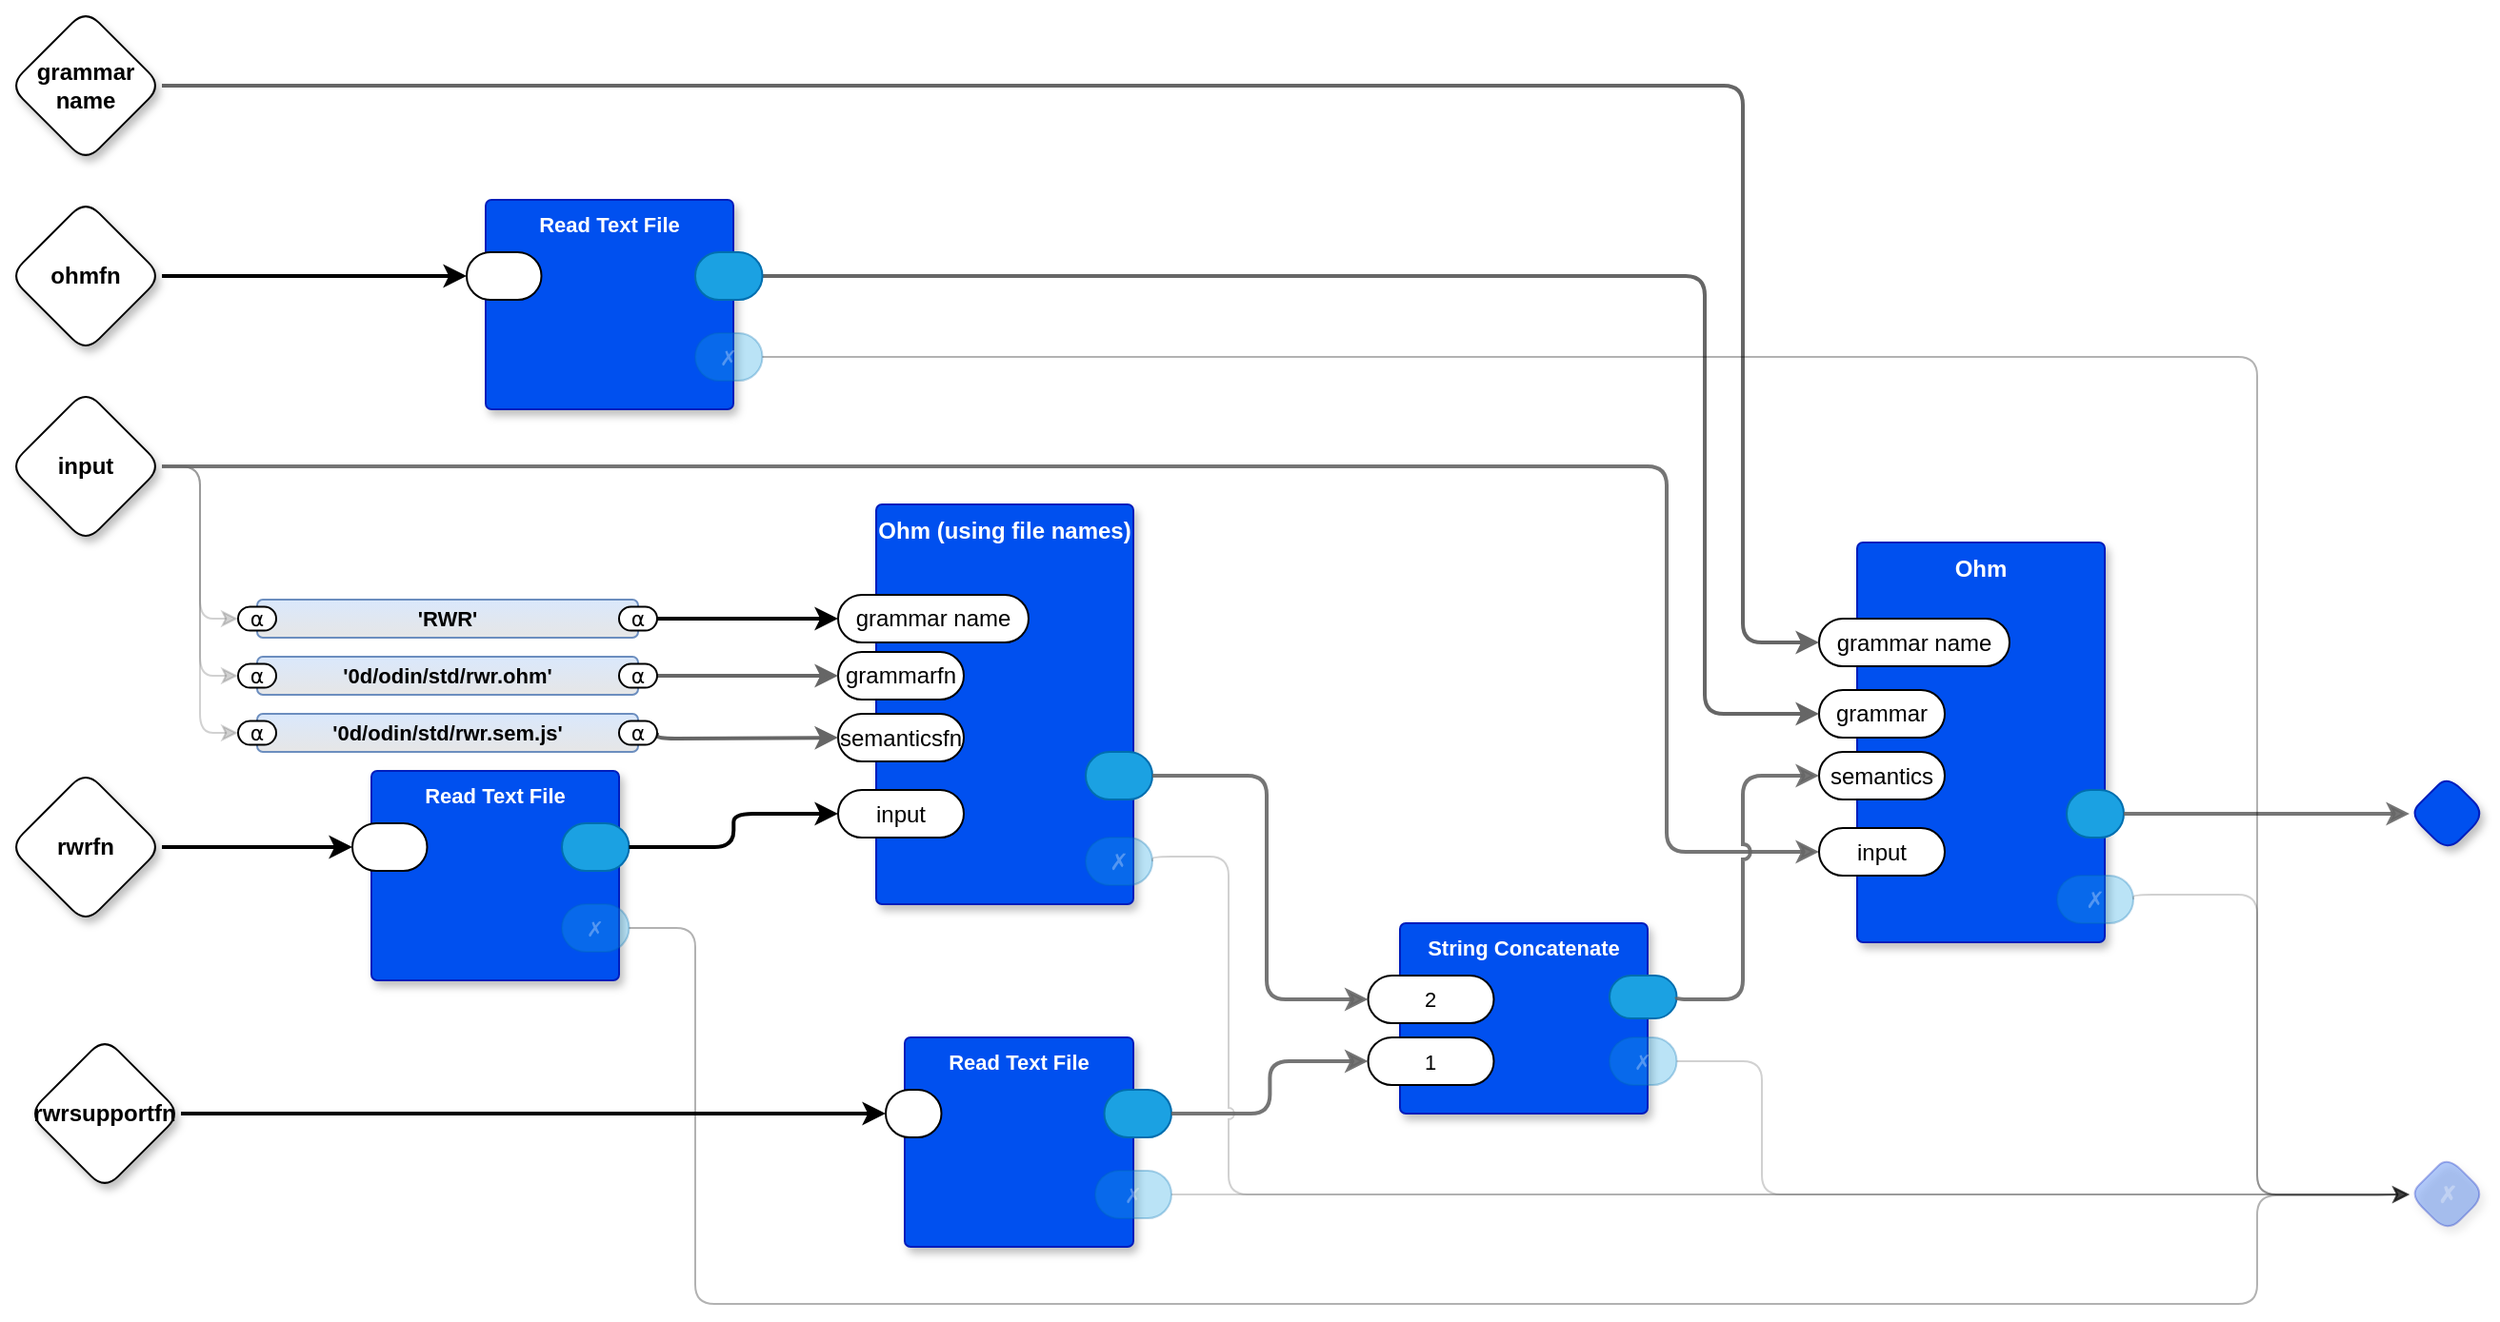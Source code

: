 <mxfile version="23.0.2" type="device" pages="7">
  <diagram id="MRRVfA7b8kNvfOBSwtmG" name="Transpile">
    <mxGraphModel dx="1114" dy="687" grid="1" gridSize="10" guides="1" tooltips="1" connect="1" arrows="1" fold="1" page="1" pageScale="1" pageWidth="850" pageHeight="1100" math="0" shadow="0">
      <root>
        <mxCell id="0" />
        <mxCell id="1" parent="0" />
        <mxCell id="9K4K2scXlL_t__Ix_OGi-2" value="" style="rhombus;whiteSpace=wrap;html=1;rounded=1;fillColor=#0050ef;fontColor=#ffffff;strokeColor=#001DBC;fontStyle=1;glass=0;sketch=0;fontSize=12;points=[[0,0.5,0,0,0],[0.5,0,0,0,0],[0.5,1,0,0,0],[1,0.5,0,0,0]];shadow=1;" parent="1" vertex="1">
          <mxGeometry x="1540" y="462.5" width="40" height="40" as="geometry" />
        </mxCell>
        <mxCell id="9K4K2scXlL_t__Ix_OGi-3" value="Ohm (using file names)" style="rounded=1;whiteSpace=wrap;html=1;sketch=0;container=1;recursiveResize=0;verticalAlign=top;arcSize=6;fontStyle=1;autosize=0;points=[];absoluteArcSize=1;shadow=1;strokeColor=#001DBC;fillColor=#0050ef;fontColor=#ffffff;" parent="1" vertex="1">
          <mxGeometry x="735" y="320" width="135" height="210" as="geometry">
            <mxRectangle x="-98" y="-1230" width="99" height="26" as="alternateBounds" />
          </mxGeometry>
        </mxCell>
        <mxCell id="9K4K2scXlL_t__Ix_OGi-4" value="grammarfn" style="rounded=1;whiteSpace=wrap;html=1;sketch=0;points=[[0,0.5,0,0,0],[1,0.5,0,0,0]];arcSize=50;" parent="9K4K2scXlL_t__Ix_OGi-3" vertex="1">
          <mxGeometry x="-20" y="77.5" width="66" height="25" as="geometry" />
        </mxCell>
        <mxCell id="9K4K2scXlL_t__Ix_OGi-5" value="semanticsfn" style="rounded=1;whiteSpace=wrap;html=1;sketch=0;points=[[0,0.5,0,0,0],[1,0.5,0,0,0]];arcSize=50;" parent="9K4K2scXlL_t__Ix_OGi-3" vertex="1">
          <mxGeometry x="-20" y="110" width="66" height="25" as="geometry" />
        </mxCell>
        <mxCell id="9K4K2scXlL_t__Ix_OGi-6" value="grammar name" style="rounded=1;whiteSpace=wrap;html=1;sketch=0;points=[[0,0.5,0,0,0],[1,0.5,0,0,0]];arcSize=50;" parent="9K4K2scXlL_t__Ix_OGi-3" vertex="1">
          <mxGeometry x="-20" y="47.5" width="100" height="25" as="geometry" />
        </mxCell>
        <mxCell id="9K4K2scXlL_t__Ix_OGi-7" value="input" style="rounded=1;whiteSpace=wrap;html=1;sketch=0;points=[[0,0.5,0,0,0],[1,0.5,0,0,0]];arcSize=50;" parent="9K4K2scXlL_t__Ix_OGi-3" vertex="1">
          <mxGeometry x="-20" y="150" width="66" height="25" as="geometry" />
        </mxCell>
        <mxCell id="9K4K2scXlL_t__Ix_OGi-8" value="" style="rounded=1;whiteSpace=wrap;html=1;sketch=0;points=[[0,0.5,0,0,0],[1,0.5,0,0,0]];fillColor=#1ba1e2;fontColor=#ffffff;strokeColor=#006EAF;arcSize=50;" parent="9K4K2scXlL_t__Ix_OGi-3" vertex="1">
          <mxGeometry x="110" y="130" width="35" height="25" as="geometry" />
        </mxCell>
        <mxCell id="9K4K2scXlL_t__Ix_OGi-9" value="✗" style="rounded=1;whiteSpace=wrap;html=1;sketch=0;points=[[0,0.5,0,0,0],[1,0.5,0,0,0]];fillColor=#1ba1e2;fontColor=#ffffff;strokeColor=#006EAF;arcSize=50;opacity=30;textOpacity=30;" parent="9K4K2scXlL_t__Ix_OGi-3" vertex="1">
          <mxGeometry x="110" y="175" width="35" height="25" as="geometry" />
        </mxCell>
        <mxCell id="9K4K2scXlL_t__Ix_OGi-10" value="✗" style="rhombus;whiteSpace=wrap;html=1;rounded=1;fillColor=#0050ef;fontColor=#ffffff;strokeColor=#001DBC;fontStyle=1;glass=0;sketch=0;fontSize=12;points=[[0,0.5,0,0,0],[0.5,0,0,0,0],[0.5,1,0,0,0],[1,0.5,0,0,0]];shadow=1;opacity=30;textOpacity=30;" parent="1" vertex="1">
          <mxGeometry x="1540" y="662.5" width="40" height="40" as="geometry" />
        </mxCell>
        <mxCell id="9K4K2scXlL_t__Ix_OGi-11" style="edgeStyle=orthogonalEdgeStyle;shape=connector;rounded=1;jumpStyle=arc;orthogonalLoop=1;jettySize=auto;html=1;exitX=1;exitY=0.5;exitDx=0;exitDy=0;exitPerimeter=0;entryX=0;entryY=0.5;entryDx=0;entryDy=0;entryPerimeter=0;labelBackgroundColor=default;strokeColor=#666666;strokeWidth=1;fontFamily=Helvetica;fontSize=11;fontColor=default;endArrow=classic;fillColor=#f5f5f5;opacity=30;" parent="1" source="9K4K2scXlL_t__Ix_OGi-15" target="NFh08ipuj4sLFDpt90yw-3" edge="1">
          <mxGeometry relative="1" as="geometry">
            <mxPoint x="463.25" y="300" as="targetPoint" />
          </mxGeometry>
        </mxCell>
        <mxCell id="9K4K2scXlL_t__Ix_OGi-12" style="edgeStyle=orthogonalEdgeStyle;shape=connector;rounded=1;jumpStyle=none;orthogonalLoop=1;jettySize=auto;html=1;exitX=1;exitY=0.5;exitDx=0;exitDy=0;exitPerimeter=0;entryX=0;entryY=0.5;entryDx=0;entryDy=0;entryPerimeter=0;labelBackgroundColor=default;strokeColor=#666666;strokeWidth=1;fontFamily=Helvetica;fontSize=11;fontColor=default;endArrow=classic;fillColor=#f5f5f5;opacity=30;" parent="1" source="9K4K2scXlL_t__Ix_OGi-15" target="NFh08ipuj4sLFDpt90yw-6" edge="1">
          <mxGeometry relative="1" as="geometry" />
        </mxCell>
        <mxCell id="9K4K2scXlL_t__Ix_OGi-13" style="edgeStyle=orthogonalEdgeStyle;shape=connector;rounded=1;jumpStyle=none;orthogonalLoop=1;jettySize=auto;html=1;exitX=1;exitY=0.5;exitDx=0;exitDy=0;exitPerimeter=0;entryX=0;entryY=0.5;entryDx=0;entryDy=0;entryPerimeter=0;labelBackgroundColor=default;strokeColor=#666666;strokeWidth=1;fontFamily=Helvetica;fontSize=11;fontColor=default;endArrow=classic;fillColor=#f5f5f5;opacity=30;" parent="1" source="9K4K2scXlL_t__Ix_OGi-15" target="NFh08ipuj4sLFDpt90yw-9" edge="1">
          <mxGeometry relative="1" as="geometry" />
        </mxCell>
        <mxCell id="9K4K2scXlL_t__Ix_OGi-14" style="edgeStyle=orthogonalEdgeStyle;shape=connector;rounded=1;jumpStyle=arc;orthogonalLoop=1;jettySize=auto;html=1;exitX=1;exitY=0.5;exitDx=0;exitDy=0;exitPerimeter=0;entryX=0;entryY=0.5;entryDx=0;entryDy=0;entryPerimeter=0;labelBackgroundColor=default;strokeColor=#666666;strokeWidth=2;fontFamily=Helvetica;fontSize=11;fontColor=default;endArrow=classic;fillColor=#f5f5f5;opacity=90;" parent="1" source="9K4K2scXlL_t__Ix_OGi-15" target="9K4K2scXlL_t__Ix_OGi-32" edge="1">
          <mxGeometry relative="1" as="geometry">
            <Array as="points">
              <mxPoint x="1150" y="300" />
              <mxPoint x="1150" y="502" />
            </Array>
          </mxGeometry>
        </mxCell>
        <mxCell id="9K4K2scXlL_t__Ix_OGi-15" value="input" style="rhombus;whiteSpace=wrap;html=1;rounded=1;fontStyle=1;glass=0;sketch=0;fontSize=12;points=[[0,0.5,0,0,0],[0.5,0,0,0,0],[0.5,1,0,0,0],[1,0.5,0,0,0]];shadow=1;" parent="1" vertex="1">
          <mxGeometry x="280" y="260" width="80" height="80" as="geometry" />
        </mxCell>
        <mxCell id="9K4K2scXlL_t__Ix_OGi-26" style="edgeStyle=orthogonalEdgeStyle;shape=connector;rounded=1;jumpStyle=arc;orthogonalLoop=1;jettySize=auto;html=1;exitX=1;exitY=0.5;exitDx=0;exitDy=0;exitPerimeter=0;entryX=0;entryY=0.5;entryDx=0;entryDy=0;entryPerimeter=0;labelBackgroundColor=default;strokeColor=#666666;strokeWidth=2;fontFamily=Helvetica;fontSize=11;fontColor=default;endArrow=classic;fillColor=#f5f5f5;" parent="1" source="NFh08ipuj4sLFDpt90yw-5" target="9K4K2scXlL_t__Ix_OGi-4" edge="1">
          <mxGeometry relative="1" as="geometry" />
        </mxCell>
        <mxCell id="9K4K2scXlL_t__Ix_OGi-27" style="edgeStyle=orthogonalEdgeStyle;shape=connector;rounded=1;jumpStyle=arc;orthogonalLoop=1;jettySize=auto;html=1;exitX=1;exitY=0.5;exitDx=0;exitDy=0;exitPerimeter=0;entryX=0;entryY=0.5;entryDx=0;entryDy=0;entryPerimeter=0;labelBackgroundColor=default;strokeColor=#666666;strokeWidth=2;fontFamily=Helvetica;fontSize=11;fontColor=default;endArrow=classic;fillColor=#f5f5f5;" parent="1" source="NFh08ipuj4sLFDpt90yw-8" target="9K4K2scXlL_t__Ix_OGi-5" edge="1">
          <mxGeometry relative="1" as="geometry">
            <Array as="points">
              <mxPoint x="620" y="443" />
              <mxPoint x="650" y="443" />
            </Array>
          </mxGeometry>
        </mxCell>
        <mxCell id="9K4K2scXlL_t__Ix_OGi-28" value="Ohm" style="rounded=1;whiteSpace=wrap;html=1;sketch=0;container=1;recursiveResize=0;verticalAlign=top;arcSize=6;fontStyle=1;autosize=0;points=[];absoluteArcSize=1;shadow=1;strokeColor=#001DBC;fillColor=#0050ef;fontColor=#ffffff;" parent="1" vertex="1">
          <mxGeometry x="1250" y="340" width="130" height="210" as="geometry">
            <mxRectangle x="-98" y="-1230" width="99" height="26" as="alternateBounds" />
          </mxGeometry>
        </mxCell>
        <mxCell id="9K4K2scXlL_t__Ix_OGi-29" value="grammar" style="rounded=1;whiteSpace=wrap;html=1;sketch=0;points=[[0,0.5,0,0,0],[1,0.5,0,0,0]];arcSize=50;" parent="9K4K2scXlL_t__Ix_OGi-28" vertex="1">
          <mxGeometry x="-20" y="77.5" width="66" height="25" as="geometry" />
        </mxCell>
        <mxCell id="9K4K2scXlL_t__Ix_OGi-30" value="semantics" style="rounded=1;whiteSpace=wrap;html=1;sketch=0;points=[[0,0.5,0,0,0],[1,0.5,0,0,0]];arcSize=50;" parent="9K4K2scXlL_t__Ix_OGi-28" vertex="1">
          <mxGeometry x="-20" y="110" width="66" height="25" as="geometry" />
        </mxCell>
        <mxCell id="9K4K2scXlL_t__Ix_OGi-31" value="grammar name" style="rounded=1;whiteSpace=wrap;html=1;sketch=0;points=[[0,0.5,0,0,0],[1,0.5,0,0,0]];arcSize=50;" parent="9K4K2scXlL_t__Ix_OGi-28" vertex="1">
          <mxGeometry x="-20" y="40" width="100" height="25" as="geometry" />
        </mxCell>
        <mxCell id="9K4K2scXlL_t__Ix_OGi-32" value="input" style="rounded=1;whiteSpace=wrap;html=1;sketch=0;points=[[0,0.5,0,0,0],[1,0.5,0,0,0]];arcSize=50;" parent="9K4K2scXlL_t__Ix_OGi-28" vertex="1">
          <mxGeometry x="-20" y="150" width="66" height="25" as="geometry" />
        </mxCell>
        <mxCell id="9K4K2scXlL_t__Ix_OGi-33" value="" style="rounded=1;whiteSpace=wrap;html=1;sketch=0;points=[[0,0.5,0,0,0],[1,0.5,0,0,0]];fillColor=#1ba1e2;fontColor=#ffffff;strokeColor=#006EAF;arcSize=50;" parent="9K4K2scXlL_t__Ix_OGi-28" vertex="1">
          <mxGeometry x="110" y="130" width="30" height="25" as="geometry" />
        </mxCell>
        <mxCell id="9K4K2scXlL_t__Ix_OGi-34" value="✗" style="rounded=1;whiteSpace=wrap;html=1;sketch=0;points=[[0,0.5,0,0,0],[1,0.5,0,0,0]];fillColor=#1ba1e2;fontColor=#ffffff;strokeColor=#006EAF;arcSize=50;opacity=30;textOpacity=30;" parent="9K4K2scXlL_t__Ix_OGi-28" vertex="1">
          <mxGeometry x="105" y="175" width="40" height="25" as="geometry" />
        </mxCell>
        <mxCell id="9K4K2scXlL_t__Ix_OGi-35" style="edgeStyle=orthogonalEdgeStyle;shape=connector;rounded=1;jumpStyle=arc;orthogonalLoop=1;jettySize=auto;html=1;exitX=1;exitY=0.5;exitDx=0;exitDy=0;exitPerimeter=0;entryX=0;entryY=0.5;entryDx=0;entryDy=0;entryPerimeter=0;labelBackgroundColor=default;strokeColor=#666666;fontFamily=Helvetica;fontSize=11;fontColor=default;endArrow=classic;fillColor=#f5f5f5;strokeWidth=2;" parent="1" source="9K4K2scXlL_t__Ix_OGi-38" target="9K4K2scXlL_t__Ix_OGi-31" edge="1">
          <mxGeometry relative="1" as="geometry">
            <Array as="points">
              <mxPoint x="1190" y="100" />
              <mxPoint x="1190" y="392" />
            </Array>
            <mxPoint x="1145.75" y="300" as="sourcePoint" />
          </mxGeometry>
        </mxCell>
        <mxCell id="9K4K2scXlL_t__Ix_OGi-36" style="edgeStyle=orthogonalEdgeStyle;shape=connector;rounded=1;jumpStyle=arc;orthogonalLoop=1;jettySize=auto;html=1;exitX=1;exitY=0.5;exitDx=0;exitDy=0;exitPerimeter=0;entryX=0;entryY=0.5;entryDx=0;entryDy=0;entryPerimeter=0;labelBackgroundColor=default;strokeColor=#666666;strokeWidth=2;fontFamily=Helvetica;fontSize=11;fontColor=default;endArrow=classic;fillColor=#f5f5f5;" parent="1" source="9K4K2scXlL_t__Ix_OGi-68" target="9K4K2scXlL_t__Ix_OGi-29" edge="1">
          <mxGeometry relative="1" as="geometry">
            <Array as="points">
              <mxPoint x="1170" y="200" />
              <mxPoint x="1170" y="430" />
            </Array>
          </mxGeometry>
        </mxCell>
        <mxCell id="9K4K2scXlL_t__Ix_OGi-37" style="edgeStyle=orthogonalEdgeStyle;shape=connector;rounded=1;jumpStyle=arc;orthogonalLoop=1;jettySize=auto;html=1;exitX=1;exitY=0.5;exitDx=0;exitDy=0;exitPerimeter=0;labelBackgroundColor=default;strokeColor=#666666;strokeWidth=2;fontFamily=Helvetica;fontSize=11;fontColor=default;endArrow=classic;fillColor=#f5f5f5;opacity=90;" parent="1" source="9K4K2scXlL_t__Ix_OGi-33" target="9K4K2scXlL_t__Ix_OGi-2" edge="1">
          <mxGeometry relative="1" as="geometry" />
        </mxCell>
        <mxCell id="9K4K2scXlL_t__Ix_OGi-38" value="grammar name" style="rhombus;whiteSpace=wrap;html=1;rounded=1;fontStyle=1;glass=0;sketch=0;fontSize=12;points=[[0,0.5,0,0,0],[0.5,0,0,0,0],[0.5,1,0,0,0],[1,0.5,0,0,0]];shadow=1;" parent="1" vertex="1">
          <mxGeometry x="280" y="60" width="80" height="80" as="geometry" />
        </mxCell>
        <mxCell id="9K4K2scXlL_t__Ix_OGi-39" value="ohmfn" style="rhombus;whiteSpace=wrap;html=1;rounded=1;fontStyle=1;glass=0;sketch=0;fontSize=12;points=[[0,0.5,0,0,0],[0.5,0,0,0,0],[0.5,1,0,0,0],[1,0.5,0,0,0]];shadow=1;" parent="1" vertex="1">
          <mxGeometry x="280" y="160" width="80" height="80" as="geometry" />
        </mxCell>
        <mxCell id="9K4K2scXlL_t__Ix_OGi-40" style="edgeStyle=orthogonalEdgeStyle;shape=connector;rounded=1;orthogonalLoop=1;jettySize=auto;html=1;exitX=1;exitY=0.5;exitDx=0;exitDy=0;exitPerimeter=0;entryX=0;entryY=0.5;entryDx=0;entryDy=0;entryPerimeter=0;labelBackgroundColor=default;strokeColor=default;fontFamily=Helvetica;fontSize=11;fontColor=default;endArrow=classic;strokeWidth=2;" parent="1" source="9K4K2scXlL_t__Ix_OGi-41" target="9K4K2scXlL_t__Ix_OGi-61" edge="1">
          <mxGeometry relative="1" as="geometry" />
        </mxCell>
        <mxCell id="9K4K2scXlL_t__Ix_OGi-41" value="rwrfn" style="rhombus;whiteSpace=wrap;html=1;rounded=1;fontStyle=1;glass=0;sketch=0;fontSize=12;points=[[0,0.5,0,0,0],[0.5,0,0,0,0],[0.5,1,0,0,0],[1,0.5,0,0,0]];shadow=1;" parent="1" vertex="1">
          <mxGeometry x="280" y="460" width="80" height="80" as="geometry" />
        </mxCell>
        <mxCell id="9K4K2scXlL_t__Ix_OGi-42" value="Read Text File" style="rounded=1;whiteSpace=wrap;html=1;sketch=0;container=1;recursiveResize=0;verticalAlign=top;arcSize=6;fontStyle=1;autosize=0;points=[];absoluteArcSize=1;shadow=1;strokeColor=#001DBC;fillColor=#0050ef;fontColor=#ffffff;fontFamily=Helvetica;fontSize=11;" parent="1" vertex="1">
          <mxGeometry x="750" y="600" width="120" height="110" as="geometry">
            <mxRectangle x="-98" y="-1230" width="99" height="26" as="alternateBounds" />
          </mxGeometry>
        </mxCell>
        <mxCell id="9K4K2scXlL_t__Ix_OGi-43" value="" style="rounded=1;whiteSpace=wrap;html=1;sketch=0;points=[[0,0.5,0,0,0],[1,0.5,0,0,0]];arcSize=50;fontFamily=Helvetica;fontSize=11;fontColor=default;" parent="9K4K2scXlL_t__Ix_OGi-42" vertex="1">
          <mxGeometry x="-10" y="27.5" width="29.25" height="25" as="geometry" />
        </mxCell>
        <mxCell id="9K4K2scXlL_t__Ix_OGi-44" value="" style="rounded=1;whiteSpace=wrap;html=1;sketch=0;points=[[0,0.5,0,0,0],[1,0.5,0,0,0]];fillColor=#1ba1e2;fontColor=#ffffff;strokeColor=#006EAF;arcSize=50;fontFamily=Helvetica;fontSize=11;" parent="9K4K2scXlL_t__Ix_OGi-42" vertex="1">
          <mxGeometry x="104.75" y="27.5" width="35.25" height="25" as="geometry" />
        </mxCell>
        <mxCell id="9K4K2scXlL_t__Ix_OGi-45" value="✗" style="rounded=1;whiteSpace=wrap;html=1;sketch=0;points=[[0,0.5,0,0,0],[1,0.5,0,0,0]];fillColor=#1ba1e2;fontColor=#ffffff;strokeColor=#006EAF;arcSize=50;fontFamily=Helvetica;fontSize=11;textOpacity=30;opacity=30;" parent="9K4K2scXlL_t__Ix_OGi-42" vertex="1">
          <mxGeometry x="100" y="70" width="40" height="25" as="geometry" />
        </mxCell>
        <mxCell id="9K4K2scXlL_t__Ix_OGi-46" value="String Concatenate" style="rounded=1;whiteSpace=wrap;html=1;sketch=0;container=1;recursiveResize=0;verticalAlign=top;arcSize=6;fontStyle=1;autosize=0;points=[];absoluteArcSize=1;shadow=1;strokeColor=#001DBC;fillColor=#0050ef;fontColor=#ffffff;fontFamily=Helvetica;fontSize=11;" parent="1" vertex="1">
          <mxGeometry x="1010" y="540" width="130" height="100" as="geometry">
            <mxRectangle x="-98" y="-1230" width="99" height="26" as="alternateBounds" />
          </mxGeometry>
        </mxCell>
        <mxCell id="9K4K2scXlL_t__Ix_OGi-47" value="2" style="rounded=1;whiteSpace=wrap;html=1;sketch=0;points=[[0,0.5,0,0,0],[1,0.5,0,0,0]];arcSize=50;fontFamily=Helvetica;fontSize=11;fontColor=default;" parent="9K4K2scXlL_t__Ix_OGi-46" vertex="1">
          <mxGeometry x="-16.75" y="27.5" width="66" height="25" as="geometry" />
        </mxCell>
        <mxCell id="9K4K2scXlL_t__Ix_OGi-48" value="" style="rounded=1;whiteSpace=wrap;html=1;sketch=0;points=[[0,0.5,0,0,0],[1,0.5,0,0,0]];fillColor=#1ba1e2;fontColor=#ffffff;strokeColor=#006EAF;arcSize=50;fontFamily=Helvetica;fontSize=11;" parent="9K4K2scXlL_t__Ix_OGi-46" vertex="1">
          <mxGeometry x="110" y="27.5" width="35.25" height="22.5" as="geometry" />
        </mxCell>
        <mxCell id="9K4K2scXlL_t__Ix_OGi-49" value="✗" style="rounded=1;whiteSpace=wrap;html=1;sketch=0;points=[[0,0.5,0,0,0],[1,0.5,0,0,0]];fillColor=#1ba1e2;fontColor=#ffffff;strokeColor=#006EAF;arcSize=50;fontFamily=Helvetica;fontSize=11;textOpacity=30;opacity=30;" parent="9K4K2scXlL_t__Ix_OGi-46" vertex="1">
          <mxGeometry x="110" y="60" width="35.25" height="25" as="geometry" />
        </mxCell>
        <mxCell id="9K4K2scXlL_t__Ix_OGi-50" value="1" style="rounded=1;whiteSpace=wrap;html=1;sketch=0;points=[[0,0.5,0,0,0],[1,0.5,0,0,0]];arcSize=50;fontFamily=Helvetica;fontSize=11;fontColor=default;" parent="9K4K2scXlL_t__Ix_OGi-46" vertex="1">
          <mxGeometry x="-16.75" y="60" width="66" height="25" as="geometry" />
        </mxCell>
        <mxCell id="9K4K2scXlL_t__Ix_OGi-51" style="edgeStyle=orthogonalEdgeStyle;shape=connector;rounded=1;orthogonalLoop=1;jettySize=auto;html=1;exitX=1;exitY=0.5;exitDx=0;exitDy=0;exitPerimeter=0;labelBackgroundColor=default;strokeColor=default;fontFamily=Helvetica;fontSize=11;fontColor=default;endArrow=classic;strokeWidth=2;" parent="1" source="9K4K2scXlL_t__Ix_OGi-52" target="9K4K2scXlL_t__Ix_OGi-43" edge="1">
          <mxGeometry relative="1" as="geometry" />
        </mxCell>
        <mxCell id="9K4K2scXlL_t__Ix_OGi-52" value="rwrsupportfn" style="rhombus;whiteSpace=wrap;html=1;rounded=1;fontStyle=1;glass=0;sketch=0;fontSize=12;points=[[0,0.5,0,0,0],[0.5,0,0,0,0],[0.5,1,0,0,0],[1,0.5,0,0,0]];shadow=1;" parent="1" vertex="1">
          <mxGeometry x="290" y="600" width="80" height="80" as="geometry" />
        </mxCell>
        <mxCell id="9K4K2scXlL_t__Ix_OGi-53" style="edgeStyle=orthogonalEdgeStyle;shape=connector;rounded=1;jumpStyle=arc;orthogonalLoop=1;jettySize=auto;html=1;exitX=1;exitY=0.5;exitDx=0;exitDy=0;exitPerimeter=0;entryX=0;entryY=0.5;entryDx=0;entryDy=0;entryPerimeter=0;labelBackgroundColor=default;strokeColor=#666666;strokeWidth=2;fontFamily=Helvetica;fontSize=11;fontColor=default;endArrow=classic;fillColor=#f5f5f5;opacity=90;" parent="1" source="9K4K2scXlL_t__Ix_OGi-8" target="9K4K2scXlL_t__Ix_OGi-47" edge="1">
          <mxGeometry relative="1" as="geometry">
            <Array as="points">
              <mxPoint x="940" y="463" />
              <mxPoint x="940" y="580" />
            </Array>
          </mxGeometry>
        </mxCell>
        <mxCell id="9K4K2scXlL_t__Ix_OGi-54" style="edgeStyle=orthogonalEdgeStyle;shape=connector;rounded=1;jumpStyle=arc;orthogonalLoop=1;jettySize=auto;html=1;exitX=1;exitY=0.5;exitDx=0;exitDy=0;exitPerimeter=0;entryX=0;entryY=0.5;entryDx=0;entryDy=0;entryPerimeter=0;labelBackgroundColor=default;strokeColor=#666666;strokeWidth=2;fontFamily=Helvetica;fontSize=11;fontColor=default;endArrow=classic;fillColor=#f5f5f5;opacity=90;" parent="1" source="9K4K2scXlL_t__Ix_OGi-48" target="9K4K2scXlL_t__Ix_OGi-30" edge="1">
          <mxGeometry relative="1" as="geometry">
            <Array as="points">
              <mxPoint x="1190" y="580" />
              <mxPoint x="1190" y="463" />
            </Array>
          </mxGeometry>
        </mxCell>
        <mxCell id="9K4K2scXlL_t__Ix_OGi-55" style="edgeStyle=orthogonalEdgeStyle;shape=connector;rounded=1;jumpStyle=arc;orthogonalLoop=1;jettySize=auto;html=1;exitX=1;exitY=0.5;exitDx=0;exitDy=0;exitPerimeter=0;entryX=0;entryY=0.5;entryDx=0;entryDy=0;entryPerimeter=0;labelBackgroundColor=default;strokeColor=#666666;strokeWidth=2;fontFamily=Helvetica;fontSize=11;fontColor=default;endArrow=classic;fillColor=#f5f5f5;opacity=90;" parent="1" source="9K4K2scXlL_t__Ix_OGi-44" target="9K4K2scXlL_t__Ix_OGi-50" edge="1">
          <mxGeometry relative="1" as="geometry" />
        </mxCell>
        <mxCell id="9K4K2scXlL_t__Ix_OGi-56" style="edgeStyle=orthogonalEdgeStyle;shape=connector;rounded=1;jumpStyle=arc;orthogonalLoop=1;jettySize=auto;html=1;exitX=1;exitY=0.5;exitDx=0;exitDy=0;exitPerimeter=0;entryX=0;entryY=0.5;entryDx=0;entryDy=0;entryPerimeter=0;labelBackgroundColor=default;strokeColor=#666666;strokeWidth=1;fontFamily=Helvetica;fontSize=11;fontColor=default;endArrow=classic;fillColor=#f5f5f5;opacity=30;" parent="1" source="9K4K2scXlL_t__Ix_OGi-9" target="9K4K2scXlL_t__Ix_OGi-10" edge="1">
          <mxGeometry relative="1" as="geometry">
            <Array as="points">
              <mxPoint x="920" y="505" />
              <mxPoint x="920" y="683" />
            </Array>
          </mxGeometry>
        </mxCell>
        <mxCell id="9K4K2scXlL_t__Ix_OGi-57" style="edgeStyle=orthogonalEdgeStyle;shape=connector;rounded=1;jumpStyle=arc;orthogonalLoop=1;jettySize=auto;html=1;exitX=1;exitY=0.5;exitDx=0;exitDy=0;exitPerimeter=0;entryX=0;entryY=0.5;entryDx=0;entryDy=0;entryPerimeter=0;labelBackgroundColor=default;strokeColor=#666666;strokeWidth=1;fontFamily=Helvetica;fontSize=11;fontColor=default;endArrow=classic;fillColor=#f5f5f5;opacity=30;" parent="1" source="9K4K2scXlL_t__Ix_OGi-49" target="9K4K2scXlL_t__Ix_OGi-10" edge="1">
          <mxGeometry relative="1" as="geometry">
            <Array as="points">
              <mxPoint x="1200" y="613" />
              <mxPoint x="1200" y="683" />
            </Array>
          </mxGeometry>
        </mxCell>
        <mxCell id="9K4K2scXlL_t__Ix_OGi-58" style="edgeStyle=orthogonalEdgeStyle;shape=connector;rounded=1;jumpStyle=arc;orthogonalLoop=1;jettySize=auto;html=1;exitX=1;exitY=0.5;exitDx=0;exitDy=0;exitPerimeter=0;entryX=0;entryY=0.5;entryDx=0;entryDy=0;entryPerimeter=0;labelBackgroundColor=default;strokeColor=#666666;strokeWidth=1;fontFamily=Helvetica;fontSize=11;fontColor=default;endArrow=classic;fillColor=#f5f5f5;opacity=30;" parent="1" source="9K4K2scXlL_t__Ix_OGi-34" target="9K4K2scXlL_t__Ix_OGi-10" edge="1">
          <mxGeometry relative="1" as="geometry">
            <Array as="points">
              <mxPoint x="1460" y="525" />
              <mxPoint x="1460" y="683" />
            </Array>
          </mxGeometry>
        </mxCell>
        <mxCell id="9K4K2scXlL_t__Ix_OGi-59" style="edgeStyle=orthogonalEdgeStyle;shape=connector;rounded=1;jumpStyle=none;orthogonalLoop=1;jettySize=auto;html=1;exitX=1;exitY=0.5;exitDx=0;exitDy=0;exitPerimeter=0;entryX=0;entryY=0.5;entryDx=0;entryDy=0;entryPerimeter=0;labelBackgroundColor=default;strokeColor=#666666;strokeWidth=1;fontFamily=Helvetica;fontSize=11;fontColor=default;endArrow=classic;fillColor=#f5f5f5;opacity=30;" parent="1" source="9K4K2scXlL_t__Ix_OGi-45" target="9K4K2scXlL_t__Ix_OGi-10" edge="1">
          <mxGeometry relative="1" as="geometry">
            <Array as="points">
              <mxPoint x="920" y="683" />
              <mxPoint x="920" y="683" />
            </Array>
          </mxGeometry>
        </mxCell>
        <mxCell id="9K4K2scXlL_t__Ix_OGi-60" value="Read Text File" style="rounded=1;whiteSpace=wrap;html=1;sketch=0;container=1;recursiveResize=0;verticalAlign=top;arcSize=6;fontStyle=1;autosize=0;points=[];absoluteArcSize=1;shadow=1;strokeColor=#001DBC;fillColor=#0050ef;fontColor=#ffffff;fontFamily=Helvetica;fontSize=11;" parent="1" vertex="1">
          <mxGeometry x="470" y="460" width="130" height="110" as="geometry">
            <mxRectangle x="-98" y="-1230" width="99" height="26" as="alternateBounds" />
          </mxGeometry>
        </mxCell>
        <mxCell id="9K4K2scXlL_t__Ix_OGi-61" value="" style="rounded=1;whiteSpace=wrap;html=1;sketch=0;points=[[0,0.5,0,0,0],[1,0.5,0,0,0]];arcSize=50;fontFamily=Helvetica;fontSize=11;fontColor=default;" parent="9K4K2scXlL_t__Ix_OGi-60" vertex="1">
          <mxGeometry x="-10" y="27.5" width="39.25" height="25" as="geometry" />
        </mxCell>
        <mxCell id="9K4K2scXlL_t__Ix_OGi-62" value="" style="rounded=1;whiteSpace=wrap;html=1;sketch=0;points=[[0,0.5,0,0,0],[1,0.5,0,0,0]];fillColor=#1ba1e2;fontColor=#ffffff;strokeColor=#006EAF;arcSize=50;fontFamily=Helvetica;fontSize=11;" parent="9K4K2scXlL_t__Ix_OGi-60" vertex="1">
          <mxGeometry x="100" y="27.5" width="35.25" height="25" as="geometry" />
        </mxCell>
        <mxCell id="9K4K2scXlL_t__Ix_OGi-63" value="✗" style="rounded=1;whiteSpace=wrap;html=1;sketch=0;points=[[0,0.5,0,0,0],[1,0.5,0,0,0]];fillColor=#1ba1e2;fontColor=#ffffff;strokeColor=#006EAF;arcSize=50;fontFamily=Helvetica;fontSize=11;textOpacity=30;opacity=30;" parent="9K4K2scXlL_t__Ix_OGi-60" vertex="1">
          <mxGeometry x="100" y="70" width="35.25" height="25" as="geometry" />
        </mxCell>
        <mxCell id="9K4K2scXlL_t__Ix_OGi-64" style="edgeStyle=orthogonalEdgeStyle;shape=connector;rounded=1;orthogonalLoop=1;jettySize=auto;html=1;exitX=1;exitY=0.5;exitDx=0;exitDy=0;exitPerimeter=0;entryX=0;entryY=0.5;entryDx=0;entryDy=0;entryPerimeter=0;labelBackgroundColor=default;strokeColor=default;fontFamily=Helvetica;fontSize=11;fontColor=default;endArrow=classic;strokeWidth=2;" parent="1" source="9K4K2scXlL_t__Ix_OGi-62" target="9K4K2scXlL_t__Ix_OGi-7" edge="1">
          <mxGeometry relative="1" as="geometry" />
        </mxCell>
        <mxCell id="9K4K2scXlL_t__Ix_OGi-65" style="edgeStyle=orthogonalEdgeStyle;shape=connector;rounded=1;orthogonalLoop=1;jettySize=auto;html=1;exitX=1;exitY=0.5;exitDx=0;exitDy=0;exitPerimeter=0;entryX=0;entryY=0.5;entryDx=0;entryDy=0;entryPerimeter=0;labelBackgroundColor=default;strokeColor=default;fontFamily=Helvetica;fontSize=11;fontColor=default;endArrow=classic;opacity=30;" parent="1" source="9K4K2scXlL_t__Ix_OGi-63" target="9K4K2scXlL_t__Ix_OGi-10" edge="1">
          <mxGeometry relative="1" as="geometry">
            <Array as="points">
              <mxPoint x="640" y="543" />
              <mxPoint x="640" y="740" />
              <mxPoint x="1460" y="740" />
              <mxPoint x="1460" y="683" />
              <mxPoint x="1520" y="683" />
            </Array>
          </mxGeometry>
        </mxCell>
        <mxCell id="9K4K2scXlL_t__Ix_OGi-66" value="Read Text File" style="rounded=1;whiteSpace=wrap;html=1;sketch=0;container=1;recursiveResize=0;verticalAlign=top;arcSize=6;fontStyle=1;autosize=0;points=[];absoluteArcSize=1;shadow=1;strokeColor=#001DBC;fillColor=#0050ef;fontColor=#ffffff;fontFamily=Helvetica;fontSize=11;" parent="1" vertex="1">
          <mxGeometry x="530" y="160" width="130" height="110" as="geometry">
            <mxRectangle x="-98" y="-1230" width="99" height="26" as="alternateBounds" />
          </mxGeometry>
        </mxCell>
        <mxCell id="9K4K2scXlL_t__Ix_OGi-67" value="" style="rounded=1;whiteSpace=wrap;html=1;sketch=0;points=[[0,0.5,0,0,0],[1,0.5,0,0,0]];arcSize=50;fontFamily=Helvetica;fontSize=11;fontColor=default;" parent="9K4K2scXlL_t__Ix_OGi-66" vertex="1">
          <mxGeometry x="-10" y="27.5" width="39.25" height="25" as="geometry" />
        </mxCell>
        <mxCell id="9K4K2scXlL_t__Ix_OGi-68" value="" style="rounded=1;whiteSpace=wrap;html=1;sketch=0;points=[[0,0.5,0,0,0],[1,0.5,0,0,0]];fillColor=#1ba1e2;fontColor=#ffffff;strokeColor=#006EAF;arcSize=50;fontFamily=Helvetica;fontSize=11;" parent="9K4K2scXlL_t__Ix_OGi-66" vertex="1">
          <mxGeometry x="110" y="27.5" width="35.25" height="25" as="geometry" />
        </mxCell>
        <mxCell id="9K4K2scXlL_t__Ix_OGi-69" value="✗" style="rounded=1;whiteSpace=wrap;html=1;sketch=0;points=[[0,0.5,0,0,0],[1,0.5,0,0,0]];fillColor=#1ba1e2;fontColor=#ffffff;strokeColor=#006EAF;arcSize=50;fontFamily=Helvetica;fontSize=11;textOpacity=30;opacity=30;" parent="9K4K2scXlL_t__Ix_OGi-66" vertex="1">
          <mxGeometry x="110" y="70" width="35.25" height="25" as="geometry" />
        </mxCell>
        <mxCell id="9K4K2scXlL_t__Ix_OGi-70" style="edgeStyle=orthogonalEdgeStyle;shape=connector;rounded=1;orthogonalLoop=1;jettySize=auto;html=1;exitX=1;exitY=0.5;exitDx=0;exitDy=0;exitPerimeter=0;entryX=0;entryY=0.5;entryDx=0;entryDy=0;entryPerimeter=0;labelBackgroundColor=default;strokeColor=default;strokeWidth=2;align=center;verticalAlign=middle;fontFamily=Helvetica;fontSize=11;fontColor=default;endArrow=classic;" parent="1" source="9K4K2scXlL_t__Ix_OGi-39" target="9K4K2scXlL_t__Ix_OGi-67" edge="1">
          <mxGeometry relative="1" as="geometry" />
        </mxCell>
        <mxCell id="9K4K2scXlL_t__Ix_OGi-71" style="edgeStyle=orthogonalEdgeStyle;shape=connector;rounded=1;orthogonalLoop=1;jettySize=auto;html=1;exitX=1;exitY=0.5;exitDx=0;exitDy=0;exitPerimeter=0;entryX=0;entryY=0.5;entryDx=0;entryDy=0;entryPerimeter=0;labelBackgroundColor=default;strokeColor=default;strokeWidth=1;align=center;verticalAlign=middle;fontFamily=Helvetica;fontSize=11;fontColor=default;endArrow=classic;opacity=30;" parent="1" source="9K4K2scXlL_t__Ix_OGi-69" target="9K4K2scXlL_t__Ix_OGi-10" edge="1">
          <mxGeometry relative="1" as="geometry">
            <Array as="points">
              <mxPoint x="1460" y="243" />
              <mxPoint x="1460" y="683" />
            </Array>
          </mxGeometry>
        </mxCell>
        <mxCell id="NFh08ipuj4sLFDpt90yw-1" value="&#39;RWR&#39;" style="rounded=1;whiteSpace=wrap;html=1;sketch=0;container=1;recursiveResize=0;verticalAlign=middle;arcSize=6;fontStyle=1;autosize=0;points=[];absoluteArcSize=1;shadow=0;strokeColor=#6c8ebf;fillColor=#dae8fc;fontFamily=Helvetica;fontSize=11;gradientColor=#E6E6E6;" parent="1" vertex="1">
          <mxGeometry x="410" y="370" width="200" height="20" as="geometry">
            <mxRectangle x="-98" y="-1230" width="99" height="26" as="alternateBounds" />
          </mxGeometry>
        </mxCell>
        <mxCell id="NFh08ipuj4sLFDpt90yw-2" value="⍺" style="rounded=1;whiteSpace=wrap;html=1;sketch=0;points=[[0,0.5,0,0,0],[1,0.5,0,0,0]];arcSize=50;fontFamily=Helvetica;fontSize=11;fontColor=default;" parent="NFh08ipuj4sLFDpt90yw-1" vertex="1">
          <mxGeometry x="190" y="3.75" width="20" height="12.5" as="geometry" />
        </mxCell>
        <mxCell id="NFh08ipuj4sLFDpt90yw-3" value="⍺" style="rounded=1;whiteSpace=wrap;html=1;sketch=0;points=[[0,0.5,0,0,0],[1,0.5,0,0,0]];arcSize=50;fontFamily=Helvetica;fontSize=11;fontColor=default;" parent="NFh08ipuj4sLFDpt90yw-1" vertex="1">
          <mxGeometry x="-10" y="3.75" width="20" height="12.5" as="geometry" />
        </mxCell>
        <mxCell id="NFh08ipuj4sLFDpt90yw-4" value="&#39;0d/odin/std/rwr.ohm&#39;" style="rounded=1;whiteSpace=wrap;html=1;sketch=0;container=1;recursiveResize=0;verticalAlign=middle;arcSize=6;fontStyle=1;autosize=0;points=[];absoluteArcSize=1;shadow=0;strokeColor=#6c8ebf;fillColor=#dae8fc;fontFamily=Helvetica;fontSize=11;gradientColor=#E6E6E6;" parent="1" vertex="1">
          <mxGeometry x="410" y="400" width="200" height="20" as="geometry">
            <mxRectangle x="-98" y="-1230" width="99" height="26" as="alternateBounds" />
          </mxGeometry>
        </mxCell>
        <mxCell id="NFh08ipuj4sLFDpt90yw-5" value="⍺" style="rounded=1;whiteSpace=wrap;html=1;sketch=0;points=[[0,0.5,0,0,0],[1,0.5,0,0,0]];arcSize=50;fontFamily=Helvetica;fontSize=11;fontColor=default;" parent="NFh08ipuj4sLFDpt90yw-4" vertex="1">
          <mxGeometry x="190" y="3.75" width="20" height="12.5" as="geometry" />
        </mxCell>
        <mxCell id="NFh08ipuj4sLFDpt90yw-6" value="⍺" style="rounded=1;whiteSpace=wrap;html=1;sketch=0;points=[[0,0.5,0,0,0],[1,0.5,0,0,0]];arcSize=50;fontFamily=Helvetica;fontSize=11;fontColor=default;" parent="NFh08ipuj4sLFDpt90yw-4" vertex="1">
          <mxGeometry x="-10" y="3.75" width="20" height="12.5" as="geometry" />
        </mxCell>
        <mxCell id="NFh08ipuj4sLFDpt90yw-7" value="&#39;0d/odin/std/rwr.sem.js&#39;" style="rounded=1;whiteSpace=wrap;html=1;sketch=0;container=1;recursiveResize=0;verticalAlign=middle;arcSize=6;fontStyle=1;autosize=0;points=[];absoluteArcSize=1;shadow=0;strokeColor=#6c8ebf;fillColor=#dae8fc;fontFamily=Helvetica;fontSize=11;gradientColor=#E6E6E6;" parent="1" vertex="1">
          <mxGeometry x="410" y="430" width="200" height="20" as="geometry">
            <mxRectangle x="-98" y="-1230" width="99" height="26" as="alternateBounds" />
          </mxGeometry>
        </mxCell>
        <mxCell id="NFh08ipuj4sLFDpt90yw-8" value="⍺" style="rounded=1;whiteSpace=wrap;html=1;sketch=0;points=[[0,0.5,0,0,0],[1,0.5,0,0,0]];arcSize=50;fontFamily=Helvetica;fontSize=11;fontColor=default;" parent="NFh08ipuj4sLFDpt90yw-7" vertex="1">
          <mxGeometry x="190" y="3.75" width="20" height="12.5" as="geometry" />
        </mxCell>
        <mxCell id="NFh08ipuj4sLFDpt90yw-9" value="⍺" style="rounded=1;whiteSpace=wrap;html=1;sketch=0;points=[[0,0.5,0,0,0],[1,0.5,0,0,0]];arcSize=50;fontFamily=Helvetica;fontSize=11;fontColor=default;" parent="NFh08ipuj4sLFDpt90yw-7" vertex="1">
          <mxGeometry x="-10" y="3.75" width="20" height="12.5" as="geometry" />
        </mxCell>
        <mxCell id="NFh08ipuj4sLFDpt90yw-11" style="edgeStyle=orthogonalEdgeStyle;shape=connector;rounded=1;orthogonalLoop=1;jettySize=auto;html=1;exitX=1;exitY=0.5;exitDx=0;exitDy=0;exitPerimeter=0;entryX=0;entryY=0.5;entryDx=0;entryDy=0;entryPerimeter=0;labelBackgroundColor=default;strokeColor=default;strokeWidth=2;align=center;verticalAlign=middle;fontFamily=Helvetica;fontSize=11;fontColor=default;endArrow=classic;" parent="1" source="NFh08ipuj4sLFDpt90yw-2" target="9K4K2scXlL_t__Ix_OGi-6" edge="1">
          <mxGeometry relative="1" as="geometry" />
        </mxCell>
      </root>
    </mxGraphModel>
  </diagram>
  <diagram id="gaOgbBafkVx4wpwdjWfr" name="Ohm (using file names)">
    <mxGraphModel dx="1114" dy="670" grid="1" gridSize="10" guides="1" tooltips="1" connect="1" arrows="1" fold="1" page="1" pageScale="1" pageWidth="850" pageHeight="1100" math="0" shadow="0">
      <root>
        <mxCell id="0" />
        <mxCell id="1" parent="0" />
        <mxCell id="SExagd0qEnubWyYeYYYF-71" value="OhmJS" style="rounded=1;whiteSpace=wrap;html=1;sketch=0;container=1;recursiveResize=0;verticalAlign=top;arcSize=6;fontStyle=1;autosize=0;points=[];absoluteArcSize=1;shadow=1;strokeColor=#6c8ebf;fillColor=#dae8fc;gradientColor=#0050EF;" parent="1" vertex="1">
          <mxGeometry x="480" y="340" width="130" height="210" as="geometry">
            <mxRectangle x="-98" y="-1230" width="99" height="26" as="alternateBounds" />
          </mxGeometry>
        </mxCell>
        <mxCell id="SExagd0qEnubWyYeYYYF-72" value="grammar" style="rounded=1;whiteSpace=wrap;html=1;sketch=0;points=[[0,0.5,0,0,0],[1,0.5,0,0,0]];arcSize=50;" parent="SExagd0qEnubWyYeYYYF-71" vertex="1">
          <mxGeometry x="-20" y="77.5" width="66" height="25" as="geometry" />
        </mxCell>
        <mxCell id="SExagd0qEnubWyYeYYYF-73" value="semantics" style="rounded=1;whiteSpace=wrap;html=1;sketch=0;points=[[0,0.5,0,0,0],[1,0.5,0,0,0]];arcSize=50;" parent="SExagd0qEnubWyYeYYYF-71" vertex="1">
          <mxGeometry x="-20" y="110" width="66" height="25" as="geometry" />
        </mxCell>
        <mxCell id="SExagd0qEnubWyYeYYYF-74" value="grammar name" style="rounded=1;whiteSpace=wrap;html=1;sketch=0;points=[[0,0.5,0,0,0],[1,0.5,0,0,0]];arcSize=50;" parent="SExagd0qEnubWyYeYYYF-71" vertex="1">
          <mxGeometry x="-20" y="40" width="100" height="25" as="geometry" />
        </mxCell>
        <mxCell id="SExagd0qEnubWyYeYYYF-75" value="input" style="rounded=1;whiteSpace=wrap;html=1;sketch=0;points=[[0,0.5,0,0,0],[1,0.5,0,0,0]];arcSize=50;" parent="SExagd0qEnubWyYeYYYF-71" vertex="1">
          <mxGeometry x="-20" y="150" width="66" height="25" as="geometry" />
        </mxCell>
        <mxCell id="SExagd0qEnubWyYeYYYF-76" value="" style="rounded=1;whiteSpace=wrap;html=1;sketch=0;points=[[0,0.5,0,0,0],[1,0.5,0,0,0]];fillColor=#1ba1e2;fontColor=#ffffff;strokeColor=#006EAF;arcSize=50;" parent="SExagd0qEnubWyYeYYYF-71" vertex="1">
          <mxGeometry x="100" y="130" width="40" height="25" as="geometry" />
        </mxCell>
        <mxCell id="SExagd0qEnubWyYeYYYF-77" value="✗" style="rounded=1;whiteSpace=wrap;html=1;sketch=0;points=[[0,0.5,0,0,0],[1,0.5,0,0,0]];fillColor=#1ba1e2;fontColor=#ffffff;strokeColor=#006EAF;arcSize=50;opacity=30;textOpacity=30;" parent="SExagd0qEnubWyYeYYYF-71" vertex="1">
          <mxGeometry x="100" y="175" width="40" height="25" as="geometry" />
        </mxCell>
        <mxCell id="SExagd0qEnubWyYeYYYF-78" value="grammarfn" style="rhombus;whiteSpace=wrap;html=1;rounded=1;fontStyle=1;glass=0;sketch=0;fontSize=12;points=[[0,0.5,0,0,0],[0.5,0,0,0,0],[0.5,1,0,0,0],[1,0.5,0,0,0]];shadow=1;fontFamily=Helvetica;fontColor=default;" parent="1" vertex="1">
          <mxGeometry x="40" y="250" width="80" height="80" as="geometry" />
        </mxCell>
        <mxCell id="SExagd0qEnubWyYeYYYF-79" value="" style="rhombus;whiteSpace=wrap;html=1;rounded=1;fillColor=#0050ef;fontColor=#ffffff;strokeColor=#001DBC;fontStyle=1;glass=0;sketch=0;fontSize=12;points=[[0,0.5,0,0,0],[0.5,0,0,0,0],[0.5,1,0,0,0],[1,0.5,0,0,0]];shadow=1;fontFamily=Helvetica;" parent="1" vertex="1">
          <mxGeometry x="710" y="462.5" width="40" height="40" as="geometry" />
        </mxCell>
        <mxCell id="SExagd0qEnubWyYeYYYF-80" value="semanticsfn" style="rhombus;whiteSpace=wrap;html=1;rounded=1;fontStyle=1;glass=0;sketch=0;fontSize=12;points=[[0,0.5,0,0,0],[0.5,0,0,0,0],[0.5,1,0,0,0],[1,0.5,0,0,0]];shadow=1;fontFamily=Helvetica;fontColor=default;" parent="1" vertex="1">
          <mxGeometry x="40" y="342.5" width="80" height="80" as="geometry" />
        </mxCell>
        <mxCell id="SExagd0qEnubWyYeYYYF-81" value="grammar name" style="rhombus;whiteSpace=wrap;html=1;rounded=1;fontStyle=1;glass=0;sketch=0;fontSize=12;points=[[0,0.5,0,0,0],[0.5,0,0,0,0],[0.5,1,0,0,0],[1,0.5,0,0,0]];shadow=1;fontFamily=Helvetica;fontColor=default;" parent="1" vertex="1">
          <mxGeometry x="40" y="162.5" width="80" height="80" as="geometry" />
        </mxCell>
        <mxCell id="SExagd0qEnubWyYeYYYF-82" value="input" style="rhombus;whiteSpace=wrap;html=1;rounded=1;fontStyle=1;glass=0;sketch=0;fontSize=12;points=[[0,0.5,0,0,0],[0.5,0,0,0,0],[0.5,1,0,0,0],[1,0.5,0,0,0]];shadow=1;fontFamily=Helvetica;fontColor=default;" parent="1" vertex="1">
          <mxGeometry x="40" y="460" width="80" height="80" as="geometry" />
        </mxCell>
        <mxCell id="SExagd0qEnubWyYeYYYF-83" value="✗" style="rhombus;whiteSpace=wrap;html=1;rounded=1;fillColor=#0050ef;fontColor=#ffffff;strokeColor=#001DBC;fontStyle=1;glass=0;sketch=0;fontSize=12;points=[[0,0.5,0,0,0],[0.5,0,0,0,0],[0.5,1,0,0,0],[1,0.5,0,0,0]];shadow=1;fontFamily=Helvetica;textOpacity=30;" parent="1" vertex="1">
          <mxGeometry x="710" y="570" width="40" height="40" as="geometry" />
        </mxCell>
        <mxCell id="SExagd0qEnubWyYeYYYF-84" style="edgeStyle=orthogonalEdgeStyle;shape=connector;rounded=1;jumpStyle=arc;orthogonalLoop=1;jettySize=auto;html=1;exitX=1;exitY=0.5;exitDx=0;exitDy=0;exitPerimeter=0;entryX=0;entryY=0.5;entryDx=0;entryDy=0;entryPerimeter=0;labelBackgroundColor=default;strokeColor=#666666;strokeWidth=1;fontFamily=Helvetica;fontSize=1;fontColor=default;endArrow=classic;fillColor=#f5f5f5;opacity=30;textOpacity=30;" parent="1" source="SExagd0qEnubWyYeYYYF-77" target="SExagd0qEnubWyYeYYYF-83" edge="1">
          <mxGeometry relative="1" as="geometry">
            <Array as="points">
              <mxPoint x="663" y="525" />
              <mxPoint x="663" y="590" />
            </Array>
            <mxPoint x="690" y="680" as="targetPoint" />
          </mxGeometry>
        </mxCell>
        <mxCell id="SExagd0qEnubWyYeYYYF-85" value="All Before 4" style="rounded=1;whiteSpace=wrap;html=1;sketch=0;container=1;recursiveResize=0;verticalAlign=top;arcSize=6;fontStyle=1;autosize=0;points=[];absoluteArcSize=1;shadow=1;strokeColor=#001DBC;fillColor=#0050ef;fontColor=#ffffff;fontFamily=Helvetica;fontSize=11;" parent="1" vertex="1">
          <mxGeometry x="260" y="340" width="140" height="190" as="geometry">
            <mxRectangle x="-98" y="-1230" width="99" height="26" as="alternateBounds" />
          </mxGeometry>
        </mxCell>
        <mxCell id="SExagd0qEnubWyYeYYYF-86" value="1" style="rounded=1;whiteSpace=wrap;html=1;sketch=0;points=[[0,0.5,0,0,0],[1,0.5,0,0,0]];arcSize=50;fontFamily=Helvetica;fontSize=11;fontColor=default;" parent="SExagd0qEnubWyYeYYYF-85" vertex="1">
          <mxGeometry x="-17" y="30" width="66" height="25" as="geometry" />
        </mxCell>
        <mxCell id="SExagd0qEnubWyYeYYYF-87" value="2" style="rounded=1;whiteSpace=wrap;html=1;sketch=0;points=[[0,0.5,0,0,0],[1,0.5,0,0,0]];arcSize=50;fontFamily=Helvetica;fontSize=11;fontColor=default;" parent="SExagd0qEnubWyYeYYYF-85" vertex="1">
          <mxGeometry x="-17" y="70" width="66" height="25" as="geometry" />
        </mxCell>
        <mxCell id="SExagd0qEnubWyYeYYYF-88" value="2" style="rounded=1;whiteSpace=wrap;html=1;sketch=0;points=[[0,0.5,0,0,0],[1,0.5,0,0,0]];fillColor=#1ba1e2;fontColor=#ffffff;strokeColor=#006EAF;arcSize=50;fontFamily=Helvetica;fontSize=11;" parent="SExagd0qEnubWyYeYYYF-85" vertex="1">
          <mxGeometry x="94.75" y="77.5" width="66" height="25" as="geometry" />
        </mxCell>
        <mxCell id="SExagd0qEnubWyYeYYYF-89" value="1" style="rounded=1;whiteSpace=wrap;html=1;sketch=0;points=[[0,0.5,0,0,0],[1,0.5,0,0,0]];fillColor=#1ba1e2;fontColor=#ffffff;strokeColor=#006EAF;arcSize=50;fontFamily=Helvetica;fontSize=11;" parent="SExagd0qEnubWyYeYYYF-85" vertex="1">
          <mxGeometry x="94.75" y="40" width="66" height="25" as="geometry" />
        </mxCell>
        <mxCell id="SExagd0qEnubWyYeYYYF-90" value="3" style="rounded=1;whiteSpace=wrap;html=1;sketch=0;points=[[0,0.5,0,0,0],[1,0.5,0,0,0]];arcSize=50;fontFamily=Helvetica;fontSize=11;fontColor=default;" parent="SExagd0qEnubWyYeYYYF-85" vertex="1">
          <mxGeometry x="-20" y="110" width="66" height="25" as="geometry" />
        </mxCell>
        <mxCell id="SExagd0qEnubWyYeYYYF-91" value="4" style="rounded=1;whiteSpace=wrap;html=1;sketch=0;points=[[0,0.5,0,0,0],[1,0.5,0,0,0]];arcSize=50;fontFamily=Helvetica;fontSize=11;fontColor=default;" parent="SExagd0qEnubWyYeYYYF-85" vertex="1">
          <mxGeometry x="-20" y="150" width="66" height="25" as="geometry" />
        </mxCell>
        <mxCell id="SExagd0qEnubWyYeYYYF-92" value="4" style="rounded=1;whiteSpace=wrap;html=1;sketch=0;points=[[0,0.5,0,0,0],[1,0.5,0,0,0]];fillColor=#1ba1e2;fontColor=#ffffff;strokeColor=#006EAF;arcSize=50;fontFamily=Helvetica;fontSize=11;" parent="SExagd0qEnubWyYeYYYF-85" vertex="1">
          <mxGeometry x="94.75" y="150" width="66" height="25" as="geometry" />
        </mxCell>
        <mxCell id="SExagd0qEnubWyYeYYYF-93" value="3" style="rounded=1;whiteSpace=wrap;html=1;sketch=0;points=[[0,0.5,0,0,0],[1,0.5,0,0,0]];fillColor=#1ba1e2;fontColor=#ffffff;strokeColor=#006EAF;arcSize=50;fontFamily=Helvetica;fontSize=11;" parent="SExagd0qEnubWyYeYYYF-85" vertex="1">
          <mxGeometry x="94.75" y="110" width="66" height="25" as="geometry" />
        </mxCell>
        <mxCell id="SExagd0qEnubWyYeYYYF-94" style="edgeStyle=orthogonalEdgeStyle;shape=connector;rounded=1;jumpStyle=arc;orthogonalLoop=1;jettySize=auto;html=1;exitX=1;exitY=0.5;exitDx=0;exitDy=0;exitPerimeter=0;entryX=0;entryY=0.5;entryDx=0;entryDy=0;entryPerimeter=0;labelBackgroundColor=default;strokeColor=#666666;strokeWidth=2;fontFamily=Helvetica;fontSize=11;fontColor=default;endArrow=classic;fillColor=#f5f5f5;opacity=90;" parent="1" source="SExagd0qEnubWyYeYYYF-89" target="SExagd0qEnubWyYeYYYF-74" edge="1">
          <mxGeometry relative="1" as="geometry" />
        </mxCell>
        <mxCell id="SExagd0qEnubWyYeYYYF-95" style="edgeStyle=orthogonalEdgeStyle;shape=connector;rounded=1;jumpStyle=arc;orthogonalLoop=1;jettySize=auto;html=1;exitX=1;exitY=0.5;exitDx=0;exitDy=0;exitPerimeter=0;entryX=0;entryY=0.5;entryDx=0;entryDy=0;entryPerimeter=0;labelBackgroundColor=default;strokeColor=#666666;strokeWidth=2;fontFamily=Helvetica;fontSize=11;fontColor=default;endArrow=classic;fillColor=#f5f5f5;opacity=90;" parent="1" source="SExagd0qEnubWyYeYYYF-93" target="SExagd0qEnubWyYeYYYF-73" edge="1">
          <mxGeometry relative="1" as="geometry" />
        </mxCell>
        <mxCell id="SExagd0qEnubWyYeYYYF-96" style="edgeStyle=orthogonalEdgeStyle;shape=connector;rounded=1;jumpStyle=arc;orthogonalLoop=1;jettySize=auto;html=1;exitX=1;exitY=0.5;exitDx=0;exitDy=0;exitPerimeter=0;entryX=0;entryY=0.5;entryDx=0;entryDy=0;entryPerimeter=0;labelBackgroundColor=default;strokeColor=#666666;strokeWidth=2;fontFamily=Helvetica;fontSize=11;fontColor=default;endArrow=classic;fillColor=#f5f5f5;opacity=90;" parent="1" source="SExagd0qEnubWyYeYYYF-92" target="SExagd0qEnubWyYeYYYF-75" edge="1">
          <mxGeometry relative="1" as="geometry" />
        </mxCell>
        <mxCell id="SExagd0qEnubWyYeYYYF-97" style="edgeStyle=orthogonalEdgeStyle;shape=connector;rounded=1;jumpStyle=arc;orthogonalLoop=1;jettySize=auto;html=1;exitX=1;exitY=0.5;exitDx=0;exitDy=0;exitPerimeter=0;entryX=0;entryY=0.5;entryDx=0;entryDy=0;entryPerimeter=0;labelBackgroundColor=default;strokeColor=#666666;strokeWidth=2;fontFamily=Helvetica;fontSize=11;fontColor=default;endArrow=classic;fillColor=#f5f5f5;opacity=90;" parent="1" source="SExagd0qEnubWyYeYYYF-88" target="SExagd0qEnubWyYeYYYF-72" edge="1">
          <mxGeometry relative="1" as="geometry" />
        </mxCell>
        <mxCell id="SExagd0qEnubWyYeYYYF-98" value="grammar and semantics are file name strings" style="shape=note;whiteSpace=wrap;html=1;backgroundOutline=1;fontColor=#000000;darkOpacity=0.05;fillColor=#FFF9B2;strokeColor=none;fillStyle=solid;direction=west;gradientDirection=north;gradientColor=#FFF2A1;shadow=1;size=20;pointerEvents=1;fontFamily=Helvetica;fontSize=11;" parent="1" vertex="1">
          <mxGeometry x="310" y="122.5" width="140" height="120" as="geometry" />
        </mxCell>
        <mxCell id="SExagd0qEnubWyYeYYYF-100" style="edgeStyle=orthogonalEdgeStyle;shape=connector;rounded=1;orthogonalLoop=1;jettySize=auto;html=1;exitX=1;exitY=0.5;exitDx=0;exitDy=0;exitPerimeter=0;entryX=0;entryY=0.5;entryDx=0;entryDy=0;entryPerimeter=0;labelBackgroundColor=default;strokeColor=default;strokeWidth=2;align=center;verticalAlign=middle;fontFamily=Helvetica;fontSize=11;fontColor=default;endArrow=classic;" parent="1" source="SExagd0qEnubWyYeYYYF-82" target="SExagd0qEnubWyYeYYYF-91" edge="1">
          <mxGeometry relative="1" as="geometry" />
        </mxCell>
        <mxCell id="SExagd0qEnubWyYeYYYF-101" style="edgeStyle=orthogonalEdgeStyle;shape=connector;rounded=1;orthogonalLoop=1;jettySize=auto;html=1;exitX=1;exitY=0.5;exitDx=0;exitDy=0;exitPerimeter=0;entryX=0;entryY=0.5;entryDx=0;entryDy=0;entryPerimeter=0;labelBackgroundColor=default;strokeColor=default;strokeWidth=2;align=center;verticalAlign=middle;fontFamily=Helvetica;fontSize=11;fontColor=default;endArrow=classic;" parent="1" source="SExagd0qEnubWyYeYYYF-81" target="SExagd0qEnubWyYeYYYF-86" edge="1">
          <mxGeometry relative="1" as="geometry" />
        </mxCell>
        <mxCell id="SExagd0qEnubWyYeYYYF-102" style="edgeStyle=orthogonalEdgeStyle;shape=connector;rounded=1;orthogonalLoop=1;jettySize=auto;html=1;exitX=1;exitY=0.5;exitDx=0;exitDy=0;exitPerimeter=0;entryX=0;entryY=0.5;entryDx=0;entryDy=0;entryPerimeter=0;labelBackgroundColor=default;strokeColor=default;strokeWidth=2;align=center;verticalAlign=middle;fontFamily=Helvetica;fontSize=11;fontColor=default;endArrow=classic;" parent="1" source="SExagd0qEnubWyYeYYYF-78" target="SExagd0qEnubWyYeYYYF-87" edge="1">
          <mxGeometry relative="1" as="geometry">
            <Array as="points">
              <mxPoint x="160" y="290" />
              <mxPoint x="160" y="423" />
            </Array>
          </mxGeometry>
        </mxCell>
        <mxCell id="SExagd0qEnubWyYeYYYF-103" style="edgeStyle=orthogonalEdgeStyle;shape=connector;rounded=1;orthogonalLoop=1;jettySize=auto;html=1;exitX=1;exitY=0.5;exitDx=0;exitDy=0;exitPerimeter=0;entryX=0;entryY=0.5;entryDx=0;entryDy=0;entryPerimeter=0;labelBackgroundColor=default;strokeColor=default;strokeWidth=2;align=center;verticalAlign=middle;fontFamily=Helvetica;fontSize=11;fontColor=default;endArrow=classic;" parent="1" source="SExagd0qEnubWyYeYYYF-80" target="SExagd0qEnubWyYeYYYF-90" edge="1">
          <mxGeometry relative="1" as="geometry">
            <Array as="points">
              <mxPoint x="140" y="383" />
              <mxPoint x="140" y="463" />
            </Array>
          </mxGeometry>
        </mxCell>
        <mxCell id="T861dLmhf2x6w1nZUaAW-1" style="edgeStyle=orthogonalEdgeStyle;rounded=1;orthogonalLoop=1;jettySize=auto;html=1;exitX=1;exitY=0.5;exitDx=0;exitDy=0;exitPerimeter=0;entryX=0;entryY=0.5;entryDx=0;entryDy=0;entryPerimeter=0;curved=0;" parent="1" source="SExagd0qEnubWyYeYYYF-76" target="SExagd0qEnubWyYeYYYF-79" edge="1">
          <mxGeometry relative="1" as="geometry" />
        </mxCell>
      </root>
    </mxGraphModel>
  </diagram>
  <diagram id="ewk1TnrA8Hb1J158HsmU" name="All Before 4">
    <mxGraphModel dx="1114" dy="670" grid="1" gridSize="10" guides="1" tooltips="1" connect="1" arrows="1" fold="1" page="1" pageScale="1" pageWidth="850" pageHeight="1100" math="0" shadow="0">
      <root>
        <mxCell id="0" />
        <mxCell id="1" parent="0" />
        <mxCell id="-XeuTcQkcAjMifQiy0jZ-1" style="edgeStyle=orthogonalEdgeStyle;shape=connector;rounded=1;jumpStyle=arc;orthogonalLoop=1;jettySize=auto;html=1;exitX=1;exitY=0.5;exitDx=0;exitDy=0;exitPerimeter=0;entryX=0;entryY=0.5;entryDx=0;entryDy=0;entryPerimeter=0;labelBackgroundColor=default;strokeColor=#666666;strokeWidth=2;fontFamily=Helvetica;fontSize=11;fontColor=default;endArrow=classic;fillColor=#f5f5f5;opacity=90;" parent="1" source="-XeuTcQkcAjMifQiy0jZ-2" target="-XeuTcQkcAjMifQiy0jZ-14" edge="1">
          <mxGeometry relative="1" as="geometry" />
        </mxCell>
        <mxCell id="-XeuTcQkcAjMifQiy0jZ-2" value="1" style="rhombus;whiteSpace=wrap;html=1;rounded=1;fontStyle=1;glass=0;sketch=0;fontSize=12;points=[[0,0.5,0,0,0],[0.5,0,0,0,0],[0.5,1,0,0,0],[1,0.5,0,0,0]];shadow=1;fontFamily=Helvetica;fontColor=default;" parent="1" vertex="1">
          <mxGeometry x="80" y="120" width="80" height="80" as="geometry" />
        </mxCell>
        <mxCell id="-XeuTcQkcAjMifQiy0jZ-3" value="1" style="rhombus;whiteSpace=wrap;html=1;rounded=1;fillColor=#0050ef;fontColor=#ffffff;strokeColor=#001DBC;fontStyle=1;glass=0;sketch=0;fontSize=12;points=[[0,0.5,0,0,0],[0.5,0,0,0,0],[0.5,1,0,0,0],[1,0.5,0,0,0]];shadow=1;fontFamily=Helvetica;" parent="1" vertex="1">
          <mxGeometry x="1000" y="120" width="80" height="80" as="geometry" />
        </mxCell>
        <mxCell id="-XeuTcQkcAjMifQiy0jZ-4" style="edgeStyle=orthogonalEdgeStyle;shape=connector;rounded=1;jumpStyle=arc;orthogonalLoop=1;jettySize=auto;html=1;exitX=1;exitY=0.5;exitDx=0;exitDy=0;exitPerimeter=0;entryX=0;entryY=0.5;entryDx=0;entryDy=0;entryPerimeter=0;labelBackgroundColor=default;strokeColor=#666666;strokeWidth=2;fontFamily=Helvetica;fontSize=11;fontColor=default;endArrow=classic;fillColor=#f5f5f5;opacity=90;" parent="1" source="-XeuTcQkcAjMifQiy0jZ-5" target="-XeuTcQkcAjMifQiy0jZ-17" edge="1">
          <mxGeometry relative="1" as="geometry" />
        </mxCell>
        <mxCell id="-XeuTcQkcAjMifQiy0jZ-5" value="2" style="rhombus;whiteSpace=wrap;html=1;rounded=1;fontStyle=1;glass=0;sketch=0;fontSize=12;points=[[0,0.5,0,0,0],[0.5,0,0,0,0],[0.5,1,0,0,0],[1,0.5,0,0,0]];shadow=1;fontFamily=Helvetica;fontColor=default;" parent="1" vertex="1">
          <mxGeometry x="80" y="280" width="80" height="80" as="geometry" />
        </mxCell>
        <mxCell id="-XeuTcQkcAjMifQiy0jZ-6" value="2" style="rhombus;whiteSpace=wrap;html=1;rounded=1;fillColor=#0050ef;fontColor=#ffffff;strokeColor=#001DBC;fontStyle=1;glass=0;sketch=0;fontSize=12;points=[[0,0.5,0,0,0],[0.5,0,0,0,0],[0.5,1,0,0,0],[1,0.5,0,0,0]];shadow=1;fontFamily=Helvetica;" parent="1" vertex="1">
          <mxGeometry x="1000" y="280" width="80" height="80" as="geometry" />
        </mxCell>
        <mxCell id="-XeuTcQkcAjMifQiy0jZ-7" style="edgeStyle=orthogonalEdgeStyle;shape=connector;rounded=1;jumpStyle=arc;orthogonalLoop=1;jettySize=auto;html=1;exitX=1;exitY=0.5;exitDx=0;exitDy=0;exitPerimeter=0;entryX=0;entryY=0.5;entryDx=0;entryDy=0;entryPerimeter=0;labelBackgroundColor=default;strokeColor=#666666;strokeWidth=2;fontFamily=Helvetica;fontSize=11;fontColor=default;endArrow=classic;fillColor=#f5f5f5;opacity=90;" parent="1" source="-XeuTcQkcAjMifQiy0jZ-8" target="-XeuTcQkcAjMifQiy0jZ-23" edge="1">
          <mxGeometry relative="1" as="geometry" />
        </mxCell>
        <mxCell id="-XeuTcQkcAjMifQiy0jZ-8" value="3" style="rhombus;whiteSpace=wrap;html=1;rounded=1;fontStyle=1;glass=0;sketch=0;fontSize=12;points=[[0,0.5,0,0,0],[0.5,0,0,0,0],[0.5,1,0,0,0],[1,0.5,0,0,0]];shadow=1;fontFamily=Helvetica;fontColor=default;" parent="1" vertex="1">
          <mxGeometry x="80" y="440" width="80" height="80" as="geometry" />
        </mxCell>
        <mxCell id="-XeuTcQkcAjMifQiy0jZ-9" value="3" style="rhombus;whiteSpace=wrap;html=1;rounded=1;fillColor=#0050ef;fontColor=#ffffff;strokeColor=#001DBC;fontStyle=1;glass=0;sketch=0;fontSize=12;points=[[0,0.5,0,0,0],[0.5,0,0,0,0],[0.5,1,0,0,0],[1,0.5,0,0,0]];shadow=1;fontFamily=Helvetica;" parent="1" vertex="1">
          <mxGeometry x="1000" y="440" width="80" height="80" as="geometry" />
        </mxCell>
        <mxCell id="-XeuTcQkcAjMifQiy0jZ-10" style="edgeStyle=orthogonalEdgeStyle;shape=connector;rounded=1;jumpStyle=arc;orthogonalLoop=1;jettySize=auto;html=1;exitX=1;exitY=0.5;exitDx=0;exitDy=0;exitPerimeter=0;entryX=0;entryY=0.5;entryDx=0;entryDy=0;entryPerimeter=0;labelBackgroundColor=default;strokeColor=#666666;strokeWidth=2;fontFamily=Helvetica;fontSize=11;fontColor=default;endArrow=classic;fillColor=#f5f5f5;opacity=90;" parent="1" source="-XeuTcQkcAjMifQiy0jZ-11" target="-XeuTcQkcAjMifQiy0jZ-30" edge="1">
          <mxGeometry relative="1" as="geometry" />
        </mxCell>
        <mxCell id="-XeuTcQkcAjMifQiy0jZ-11" value="4" style="rhombus;whiteSpace=wrap;html=1;rounded=1;fontStyle=1;glass=0;sketch=0;fontSize=12;points=[[0,0.5,0,0,0],[0.5,0,0,0,0],[0.5,1,0,0,0],[1,0.5,0,0,0]];shadow=1;fontFamily=Helvetica;fontColor=default;" parent="1" vertex="1">
          <mxGeometry x="80" y="600" width="80" height="80" as="geometry" />
        </mxCell>
        <mxCell id="-XeuTcQkcAjMifQiy0jZ-12" value="4" style="rhombus;whiteSpace=wrap;html=1;rounded=1;fillColor=#0050ef;fontColor=#ffffff;strokeColor=#001DBC;fontStyle=1;glass=0;sketch=0;fontSize=12;points=[[0,0.5,0,0,0],[0.5,0,0,0,0],[0.5,1,0,0,0],[1,0.5,0,0,0]];shadow=1;fontFamily=Helvetica;" parent="1" vertex="1">
          <mxGeometry x="1000" y="590" width="80" height="80" as="geometry" />
        </mxCell>
        <mxCell id="-XeuTcQkcAjMifQiy0jZ-13" value="1then2" style="rounded=1;whiteSpace=wrap;html=1;sketch=0;container=1;recursiveResize=0;verticalAlign=top;arcSize=6;fontStyle=1;autosize=0;points=[];absoluteArcSize=1;shadow=1;strokeColor=#6c8ebf;fillColor=#dae8fc;fontFamily=Helvetica;fontSize=11;gradientColor=#0050EF;" parent="1" vertex="1">
          <mxGeometry x="260" y="120" width="130" height="110" as="geometry">
            <mxRectangle x="-98" y="-1230" width="99" height="26" as="alternateBounds" />
          </mxGeometry>
        </mxCell>
        <mxCell id="-XeuTcQkcAjMifQiy0jZ-14" value="1" style="rounded=1;whiteSpace=wrap;html=1;sketch=0;points=[[0,0.5,0,0,0],[1,0.5,0,0,0]];arcSize=50;fontFamily=Helvetica;fontSize=11;fontColor=default;" parent="-XeuTcQkcAjMifQiy0jZ-13" vertex="1">
          <mxGeometry x="-16.75" y="27.5" width="66" height="25" as="geometry" />
        </mxCell>
        <mxCell id="-XeuTcQkcAjMifQiy0jZ-15" value="1" style="rounded=1;whiteSpace=wrap;html=1;sketch=0;points=[[0,0.5,0,0,0],[1,0.5,0,0,0]];fillColor=#1ba1e2;fontColor=#ffffff;strokeColor=#006EAF;arcSize=50;fontFamily=Helvetica;fontSize=11;" parent="-XeuTcQkcAjMifQiy0jZ-13" vertex="1">
          <mxGeometry x="84.75" y="27.5" width="66" height="25" as="geometry" />
        </mxCell>
        <mxCell id="-XeuTcQkcAjMifQiy0jZ-16" value="2" style="rounded=1;whiteSpace=wrap;html=1;sketch=0;points=[[0,0.5,0,0,0],[1,0.5,0,0,0]];fillColor=#1ba1e2;fontColor=#ffffff;strokeColor=#006EAF;arcSize=50;fontFamily=Helvetica;fontSize=11;" parent="-XeuTcQkcAjMifQiy0jZ-13" vertex="1">
          <mxGeometry x="84.75" y="70" width="66" height="25" as="geometry" />
        </mxCell>
        <mxCell id="-XeuTcQkcAjMifQiy0jZ-17" value="2" style="rounded=1;whiteSpace=wrap;html=1;sketch=0;points=[[0,0.5,0,0,0],[1,0.5,0,0,0]];arcSize=50;fontFamily=Helvetica;fontSize=11;fontColor=default;" parent="-XeuTcQkcAjMifQiy0jZ-13" vertex="1">
          <mxGeometry x="-16.75" y="70" width="66" height="25" as="geometry" />
        </mxCell>
        <mxCell id="-XeuTcQkcAjMifQiy0jZ-18" style="edgeStyle=orthogonalEdgeStyle;shape=connector;rounded=1;jumpStyle=arc;orthogonalLoop=1;jettySize=auto;html=1;exitX=1;exitY=0.5;exitDx=0;exitDy=0;exitPerimeter=0;entryX=0.125;entryY=0.5;entryDx=0;entryDy=0;entryPerimeter=0;labelBackgroundColor=default;strokeColor=#666666;strokeWidth=2;fontFamily=Helvetica;fontSize=11;fontColor=default;endArrow=classic;fillColor=#f5f5f5;opacity=90;" parent="1" source="-XeuTcQkcAjMifQiy0jZ-15" target="-XeuTcQkcAjMifQiy0jZ-3" edge="1">
          <mxGeometry relative="1" as="geometry" />
        </mxCell>
        <mxCell id="-XeuTcQkcAjMifQiy0jZ-19" value="1then2" style="rounded=1;whiteSpace=wrap;html=1;sketch=0;container=1;recursiveResize=0;verticalAlign=top;arcSize=6;fontStyle=1;autosize=0;points=[];absoluteArcSize=1;shadow=1;strokeColor=#6c8ebf;fillColor=#dae8fc;fontFamily=Helvetica;fontSize=11;gradientColor=#0050EF;" parent="1" vertex="1">
          <mxGeometry x="480" y="280" width="130" height="110" as="geometry">
            <mxRectangle x="-98" y="-1230" width="99" height="26" as="alternateBounds" />
          </mxGeometry>
        </mxCell>
        <mxCell id="-XeuTcQkcAjMifQiy0jZ-20" value="1" style="rounded=1;whiteSpace=wrap;html=1;sketch=0;points=[[0,0.5,0,0,0],[1,0.5,0,0,0]];arcSize=50;fontFamily=Helvetica;fontSize=11;fontColor=default;" parent="-XeuTcQkcAjMifQiy0jZ-19" vertex="1">
          <mxGeometry x="-16.75" y="27.5" width="66" height="25" as="geometry" />
        </mxCell>
        <mxCell id="-XeuTcQkcAjMifQiy0jZ-21" value="1" style="rounded=1;whiteSpace=wrap;html=1;sketch=0;points=[[0,0.5,0,0,0],[1,0.5,0,0,0]];fillColor=#1ba1e2;fontColor=#ffffff;strokeColor=#006EAF;arcSize=50;fontFamily=Helvetica;fontSize=11;" parent="-XeuTcQkcAjMifQiy0jZ-19" vertex="1">
          <mxGeometry x="84.75" y="27.5" width="66" height="25" as="geometry" />
        </mxCell>
        <mxCell id="-XeuTcQkcAjMifQiy0jZ-22" value="2" style="rounded=1;whiteSpace=wrap;html=1;sketch=0;points=[[0,0.5,0,0,0],[1,0.5,0,0,0]];fillColor=#1ba1e2;fontColor=#ffffff;strokeColor=#006EAF;arcSize=50;fontFamily=Helvetica;fontSize=11;" parent="-XeuTcQkcAjMifQiy0jZ-19" vertex="1">
          <mxGeometry x="84.75" y="70" width="66" height="25" as="geometry" />
        </mxCell>
        <mxCell id="-XeuTcQkcAjMifQiy0jZ-23" value="2" style="rounded=1;whiteSpace=wrap;html=1;sketch=0;points=[[0,0.5,0,0,0],[1,0.5,0,0,0]];arcSize=50;fontFamily=Helvetica;fontSize=11;fontColor=default;" parent="-XeuTcQkcAjMifQiy0jZ-19" vertex="1">
          <mxGeometry x="-16.75" y="70" width="66" height="25" as="geometry" />
        </mxCell>
        <mxCell id="-XeuTcQkcAjMifQiy0jZ-24" style="edgeStyle=orthogonalEdgeStyle;shape=connector;rounded=1;jumpStyle=arc;orthogonalLoop=1;jettySize=auto;html=1;exitX=1;exitY=0.5;exitDx=0;exitDy=0;exitPerimeter=0;entryX=0;entryY=0.5;entryDx=0;entryDy=0;entryPerimeter=0;labelBackgroundColor=default;strokeColor=#666666;strokeWidth=2;fontFamily=Helvetica;fontSize=11;fontColor=default;endArrow=classic;fillColor=#f5f5f5;opacity=90;" parent="1" source="-XeuTcQkcAjMifQiy0jZ-16" target="-XeuTcQkcAjMifQiy0jZ-20" edge="1">
          <mxGeometry relative="1" as="geometry" />
        </mxCell>
        <mxCell id="-XeuTcQkcAjMifQiy0jZ-25" style="edgeStyle=orthogonalEdgeStyle;shape=connector;rounded=1;jumpStyle=arc;orthogonalLoop=1;jettySize=auto;html=1;exitX=1;exitY=0.5;exitDx=0;exitDy=0;exitPerimeter=0;labelBackgroundColor=default;strokeColor=#666666;strokeWidth=2;fontFamily=Helvetica;fontSize=11;fontColor=default;endArrow=classic;fillColor=#f5f5f5;opacity=90;" parent="1" source="-XeuTcQkcAjMifQiy0jZ-21" target="-XeuTcQkcAjMifQiy0jZ-6" edge="1">
          <mxGeometry relative="1" as="geometry" />
        </mxCell>
        <mxCell id="-XeuTcQkcAjMifQiy0jZ-26" value="1then2" style="rounded=1;whiteSpace=wrap;html=1;sketch=0;container=1;recursiveResize=0;verticalAlign=top;arcSize=6;fontStyle=1;autosize=0;points=[];absoluteArcSize=1;shadow=1;strokeColor=#6c8ebf;fillColor=#dae8fc;fontFamily=Helvetica;fontSize=11;gradientColor=#0050EF;" parent="1" vertex="1">
          <mxGeometry x="690" y="440" width="130" height="110" as="geometry">
            <mxRectangle x="-98" y="-1230" width="99" height="26" as="alternateBounds" />
          </mxGeometry>
        </mxCell>
        <mxCell id="-XeuTcQkcAjMifQiy0jZ-27" value="1" style="rounded=1;whiteSpace=wrap;html=1;sketch=0;points=[[0,0.5,0,0,0],[1,0.5,0,0,0]];arcSize=50;fontFamily=Helvetica;fontSize=11;fontColor=default;" parent="-XeuTcQkcAjMifQiy0jZ-26" vertex="1">
          <mxGeometry x="-16.75" y="27.5" width="66" height="25" as="geometry" />
        </mxCell>
        <mxCell id="-XeuTcQkcAjMifQiy0jZ-28" value="1" style="rounded=1;whiteSpace=wrap;html=1;sketch=0;points=[[0,0.5,0,0,0],[1,0.5,0,0,0]];fillColor=#1ba1e2;fontColor=#ffffff;strokeColor=#006EAF;arcSize=50;fontFamily=Helvetica;fontSize=11;" parent="-XeuTcQkcAjMifQiy0jZ-26" vertex="1">
          <mxGeometry x="84.75" y="27.5" width="66" height="25" as="geometry" />
        </mxCell>
        <mxCell id="-XeuTcQkcAjMifQiy0jZ-29" value="2" style="rounded=1;whiteSpace=wrap;html=1;sketch=0;points=[[0,0.5,0,0,0],[1,0.5,0,0,0]];fillColor=#1ba1e2;fontColor=#ffffff;strokeColor=#006EAF;arcSize=50;fontFamily=Helvetica;fontSize=11;" parent="-XeuTcQkcAjMifQiy0jZ-26" vertex="1">
          <mxGeometry x="84.75" y="70" width="66" height="25" as="geometry" />
        </mxCell>
        <mxCell id="-XeuTcQkcAjMifQiy0jZ-30" value="2" style="rounded=1;whiteSpace=wrap;html=1;sketch=0;points=[[0,0.5,0,0,0],[1,0.5,0,0,0]];arcSize=50;fontFamily=Helvetica;fontSize=11;fontColor=default;" parent="-XeuTcQkcAjMifQiy0jZ-26" vertex="1">
          <mxGeometry x="-16.75" y="70" width="66" height="25" as="geometry" />
        </mxCell>
        <mxCell id="-XeuTcQkcAjMifQiy0jZ-31" style="edgeStyle=orthogonalEdgeStyle;shape=connector;rounded=1;jumpStyle=arc;orthogonalLoop=1;jettySize=auto;html=1;exitX=1;exitY=0.5;exitDx=0;exitDy=0;exitPerimeter=0;entryX=0;entryY=0.5;entryDx=0;entryDy=0;entryPerimeter=0;labelBackgroundColor=default;strokeColor=#666666;strokeWidth=2;fontFamily=Helvetica;fontSize=11;fontColor=default;endArrow=classic;fillColor=#f5f5f5;opacity=90;" parent="1" source="-XeuTcQkcAjMifQiy0jZ-22" target="-XeuTcQkcAjMifQiy0jZ-27" edge="1">
          <mxGeometry relative="1" as="geometry" />
        </mxCell>
        <mxCell id="-XeuTcQkcAjMifQiy0jZ-32" style="edgeStyle=orthogonalEdgeStyle;shape=connector;rounded=1;jumpStyle=arc;orthogonalLoop=1;jettySize=auto;html=1;exitX=1;exitY=0.5;exitDx=0;exitDy=0;exitPerimeter=0;labelBackgroundColor=default;strokeColor=#666666;strokeWidth=2;fontFamily=Helvetica;fontSize=11;fontColor=default;endArrow=classic;fillColor=#f5f5f5;opacity=90;" parent="1" source="-XeuTcQkcAjMifQiy0jZ-28" target="-XeuTcQkcAjMifQiy0jZ-9" edge="1">
          <mxGeometry relative="1" as="geometry" />
        </mxCell>
        <mxCell id="-XeuTcQkcAjMifQiy0jZ-33" style="edgeStyle=orthogonalEdgeStyle;shape=connector;rounded=1;jumpStyle=arc;orthogonalLoop=1;jettySize=auto;html=1;exitX=1;exitY=0.5;exitDx=0;exitDy=0;exitPerimeter=0;entryX=0;entryY=0.5;entryDx=0;entryDy=0;entryPerimeter=0;labelBackgroundColor=default;strokeColor=#666666;strokeWidth=2;fontFamily=Helvetica;fontSize=11;fontColor=default;endArrow=classic;fillColor=#f5f5f5;opacity=90;" parent="1" source="-XeuTcQkcAjMifQiy0jZ-29" target="-XeuTcQkcAjMifQiy0jZ-12" edge="1">
          <mxGeometry relative="1" as="geometry" />
        </mxCell>
      </root>
    </mxGraphModel>
  </diagram>
  <diagram id="Wqkvrul9mIbz4SsoYWr3" name="Read Text File">
    <mxGraphModel dx="1114" dy="670" grid="1" gridSize="10" guides="1" tooltips="1" connect="1" arrows="1" fold="1" page="1" pageScale="1" pageWidth="850" pageHeight="1100" math="0" shadow="0">
      <root>
        <mxCell id="0" />
        <mxCell id="1" parent="0" />
        <mxCell id="h4bKBOU49knCuFskZvQ4-1" value="Ensure String Datum" style="rounded=1;whiteSpace=wrap;html=1;sketch=0;container=1;recursiveResize=0;verticalAlign=top;arcSize=6;fontStyle=1;autosize=0;points=[];absoluteArcSize=1;shadow=1;strokeColor=#6c8ebf;fillColor=#dae8fc;gradientColor=#0050EF;" parent="1" vertex="1">
          <mxGeometry x="160" y="102.5" width="120" height="127.5" as="geometry">
            <mxRectangle x="-98" y="-1230" width="99" height="26" as="alternateBounds" />
          </mxGeometry>
        </mxCell>
        <mxCell id="h4bKBOU49knCuFskZvQ4-2" value="" style="rounded=1;whiteSpace=wrap;html=1;sketch=0;points=[[0,0.5,0,0,0],[1,0.5,0,0,0]];arcSize=50;" parent="h4bKBOU49knCuFskZvQ4-1" vertex="1">
          <mxGeometry x="-10" y="45" width="36" height="25" as="geometry" />
        </mxCell>
        <mxCell id="h4bKBOU49knCuFskZvQ4-3" value="" style="rounded=1;whiteSpace=wrap;html=1;sketch=0;points=[[0,0.5,0,0,0],[1,0.5,0,0,0]];fillColor=#1ba1e2;fontColor=#ffffff;strokeColor=#006EAF;arcSize=50;" parent="h4bKBOU49knCuFskZvQ4-1" vertex="1">
          <mxGeometry x="90" y="45" width="40" height="25" as="geometry" />
        </mxCell>
        <mxCell id="h4bKBOU49knCuFskZvQ4-9" value="✗" style="rounded=1;whiteSpace=wrap;html=1;sketch=0;points=[[0,0.5,0,0,0],[1,0.5,0,0,0]];fillColor=#1ba1e2;fontColor=#ffffff;strokeColor=#006EAF;arcSize=50;opacity=30;textOpacity=30;" parent="h4bKBOU49knCuFskZvQ4-1" vertex="1">
          <mxGeometry x="90" y="87.5" width="40" height="25" as="geometry" />
        </mxCell>
        <mxCell id="h4bKBOU49knCuFskZvQ4-4" value="Low Level Read Text File" style="rounded=1;whiteSpace=wrap;html=1;sketch=0;container=1;recursiveResize=0;verticalAlign=top;arcSize=6;fontStyle=1;autosize=0;points=[];absoluteArcSize=1;shadow=1;strokeColor=#6c8ebf;fillColor=#dae8fc;fontFamily=Helvetica;fontSize=11;gradientColor=#0050EF;" parent="1" vertex="1">
          <mxGeometry x="360" y="120" width="130" height="110" as="geometry">
            <mxRectangle x="-98" y="-1230" width="99" height="26" as="alternateBounds" />
          </mxGeometry>
        </mxCell>
        <mxCell id="h4bKBOU49knCuFskZvQ4-5" value="" style="rounded=1;whiteSpace=wrap;html=1;sketch=0;points=[[0,0.5,0,0,0],[1,0.5,0,0,0]];arcSize=50;fontFamily=Helvetica;fontSize=11;fontColor=default;" parent="h4bKBOU49knCuFskZvQ4-4" vertex="1">
          <mxGeometry x="-10" y="27.5" width="39.25" height="25" as="geometry" />
        </mxCell>
        <mxCell id="h4bKBOU49knCuFskZvQ4-6" value="" style="rounded=1;whiteSpace=wrap;html=1;sketch=0;points=[[0,0.5,0,0,0],[1,0.5,0,0,0]];fillColor=#1ba1e2;fontColor=#ffffff;strokeColor=#006EAF;arcSize=50;fontFamily=Helvetica;fontSize=11;" parent="h4bKBOU49knCuFskZvQ4-4" vertex="1">
          <mxGeometry x="110" y="27.5" width="35.25" height="25" as="geometry" />
        </mxCell>
        <mxCell id="h4bKBOU49knCuFskZvQ4-7" value="✗" style="rounded=1;whiteSpace=wrap;html=1;sketch=0;points=[[0,0.5,0,0,0],[1,0.5,0,0,0]];fillColor=#1ba1e2;fontColor=#ffffff;strokeColor=#006EAF;arcSize=50;fontFamily=Helvetica;fontSize=11;textOpacity=30;opacity=30;" parent="h4bKBOU49knCuFskZvQ4-4" vertex="1">
          <mxGeometry x="110" y="70" width="35.25" height="25" as="geometry" />
        </mxCell>
        <mxCell id="h4bKBOU49knCuFskZvQ4-8" style="edgeStyle=orthogonalEdgeStyle;shape=connector;rounded=1;orthogonalLoop=1;jettySize=auto;html=1;exitX=1;exitY=0.5;exitDx=0;exitDy=0;exitPerimeter=0;labelBackgroundColor=default;strokeColor=default;strokeWidth=2;fontFamily=Helvetica;fontSize=11;fontColor=default;endArrow=classic;entryX=0;entryY=0.5;entryDx=0;entryDy=0;entryPerimeter=0;opacity=30;" parent="1" source="h4bKBOU49knCuFskZvQ4-9" target="h4bKBOU49knCuFskZvQ4-14" edge="1">
          <mxGeometry relative="1" as="geometry">
            <mxPoint x="530" y="360" as="targetPoint" />
            <Array as="points">
              <mxPoint x="330" y="203" />
              <mxPoint x="330" y="320" />
            </Array>
          </mxGeometry>
        </mxCell>
        <mxCell id="h4bKBOU49knCuFskZvQ4-10" style="edgeStyle=orthogonalEdgeStyle;shape=connector;rounded=1;orthogonalLoop=1;jettySize=auto;html=1;entryX=0;entryY=0.5;entryDx=0;entryDy=0;entryPerimeter=0;labelBackgroundColor=default;strokeColor=default;strokeWidth=2;fontFamily=Helvetica;fontSize=11;fontColor=default;endArrow=classic;" parent="1" source="h4bKBOU49knCuFskZvQ4-11" target="h4bKBOU49knCuFskZvQ4-2" edge="1">
          <mxGeometry relative="1" as="geometry" />
        </mxCell>
        <mxCell id="h4bKBOU49knCuFskZvQ4-11" value="" style="rhombus;whiteSpace=wrap;html=1;rounded=1;fontStyle=1;glass=0;sketch=0;fontSize=12;points=[[0,0.5,0,0,0],[0.5,0,0,0,0],[0.5,1,0,0,0],[1,0.5,0,0,0]];shadow=1;fontFamily=Helvetica;fontColor=default;" parent="1" vertex="1">
          <mxGeometry x="40" y="140" width="40" height="40" as="geometry" />
        </mxCell>
        <mxCell id="h4bKBOU49knCuFskZvQ4-12" value="" style="rhombus;whiteSpace=wrap;html=1;rounded=1;fillColor=#0050ef;fontColor=#ffffff;strokeColor=#001DBC;fontStyle=1;glass=0;sketch=0;fontSize=12;points=[[0,0.5,0,0,0],[0.5,0,0,0,0],[0.5,1,0,0,0],[1,0.5,0,0,0]];shadow=1;fontFamily=Helvetica;" parent="1" vertex="1">
          <mxGeometry x="560" y="140" width="40" height="40" as="geometry" />
        </mxCell>
        <mxCell id="h4bKBOU49knCuFskZvQ4-13" style="edgeStyle=orthogonalEdgeStyle;shape=connector;rounded=1;orthogonalLoop=1;jettySize=auto;html=1;exitX=1;exitY=0.5;exitDx=0;exitDy=0;exitPerimeter=0;entryX=0;entryY=0.5;entryDx=0;entryDy=0;entryPerimeter=0;labelBackgroundColor=default;strokeColor=default;strokeWidth=2;fontFamily=Helvetica;fontSize=11;fontColor=default;endArrow=classic;" parent="1" source="h4bKBOU49knCuFskZvQ4-6" target="h4bKBOU49knCuFskZvQ4-12" edge="1">
          <mxGeometry relative="1" as="geometry" />
        </mxCell>
        <mxCell id="h4bKBOU49knCuFskZvQ4-14" value="✗" style="rhombus;whiteSpace=wrap;html=1;rounded=1;fillColor=#0050ef;fontColor=#ffffff;strokeColor=#001DBC;fontStyle=1;glass=0;sketch=0;fontSize=12;points=[[0,0.5,0,0,0],[0.5,0,0,0,0],[0.5,1,0,0,0],[1,0.5,0,0,0]];shadow=1;fontFamily=Helvetica;textOpacity=30;opacity=30;" parent="1" vertex="1">
          <mxGeometry x="560" y="300" width="40" height="40" as="geometry" />
        </mxCell>
        <mxCell id="h4bKBOU49knCuFskZvQ4-16" style="edgeStyle=orthogonalEdgeStyle;shape=connector;rounded=1;orthogonalLoop=1;jettySize=auto;html=1;exitX=1;exitY=0.5;exitDx=0;exitDy=0;exitPerimeter=0;entryX=0;entryY=0.5;entryDx=0;entryDy=0;entryPerimeter=0;labelBackgroundColor=default;strokeColor=default;strokeWidth=2;fontFamily=Helvetica;fontSize=11;fontColor=default;endArrow=classic;" parent="1" source="h4bKBOU49knCuFskZvQ4-3" target="h4bKBOU49knCuFskZvQ4-5" edge="1">
          <mxGeometry relative="1" as="geometry" />
        </mxCell>
        <mxCell id="d8KXvGR5KUSiJW15p9xU-1" style="edgeStyle=orthogonalEdgeStyle;rounded=1;orthogonalLoop=1;jettySize=auto;html=1;exitX=1;exitY=0.5;exitDx=0;exitDy=0;exitPerimeter=0;entryX=0;entryY=0.5;entryDx=0;entryDy=0;entryPerimeter=0;curved=0;" parent="1" source="h4bKBOU49knCuFskZvQ4-7" target="h4bKBOU49knCuFskZvQ4-14" edge="1">
          <mxGeometry relative="1" as="geometry" />
        </mxCell>
      </root>
    </mxGraphModel>
  </diagram>
  <diagram id="MLUc0f2zVPqnlebuF7zA" name="Ohm">
    <mxGraphModel dx="1114" dy="670" grid="1" gridSize="10" guides="1" tooltips="1" connect="1" arrows="1" fold="1" page="1" pageScale="1" pageWidth="850" pageHeight="1100" math="0" shadow="0">
      <root>
        <mxCell id="0" />
        <mxCell id="1" parent="0" />
        <mxCell id="XgmiryI9LZZGSLuhJQLM-1" value="OhmJS" style="rounded=1;whiteSpace=wrap;html=1;sketch=0;container=1;recursiveResize=0;verticalAlign=top;arcSize=6;fontStyle=1;autosize=0;points=[];absoluteArcSize=1;shadow=1;strokeColor=#6c8ebf;fillColor=#dae8fc;gradientColor=#0050EF;" parent="1" vertex="1">
          <mxGeometry x="1040" y="140" width="130" height="210" as="geometry">
            <mxRectangle x="-98" y="-1230" width="99" height="26" as="alternateBounds" />
          </mxGeometry>
        </mxCell>
        <mxCell id="XgmiryI9LZZGSLuhJQLM-2" value="grammar" style="rounded=1;whiteSpace=wrap;html=1;sketch=0;points=[[0,0.5,0,0,0],[1,0.5,0,0,0]];arcSize=50;" parent="XgmiryI9LZZGSLuhJQLM-1" vertex="1">
          <mxGeometry x="-20" y="77.5" width="66" height="25" as="geometry" />
        </mxCell>
        <mxCell id="XgmiryI9LZZGSLuhJQLM-3" value="semantics" style="rounded=1;whiteSpace=wrap;html=1;sketch=0;points=[[0,0.5,0,0,0],[1,0.5,0,0,0]];arcSize=50;" parent="XgmiryI9LZZGSLuhJQLM-1" vertex="1">
          <mxGeometry x="-20" y="110" width="66" height="25" as="geometry" />
        </mxCell>
        <mxCell id="XgmiryI9LZZGSLuhJQLM-4" value="grammar name" style="rounded=1;whiteSpace=wrap;html=1;sketch=0;points=[[0,0.5,0,0,0],[1,0.5,0,0,0]];arcSize=50;" parent="XgmiryI9LZZGSLuhJQLM-1" vertex="1">
          <mxGeometry x="-20" y="40" width="100" height="25" as="geometry" />
        </mxCell>
        <mxCell id="XgmiryI9LZZGSLuhJQLM-5" value="input" style="rounded=1;whiteSpace=wrap;html=1;sketch=0;points=[[0,0.5,0,0,0],[1,0.5,0,0,0]];arcSize=50;" parent="XgmiryI9LZZGSLuhJQLM-1" vertex="1">
          <mxGeometry x="-20" y="150" width="66" height="25" as="geometry" />
        </mxCell>
        <mxCell id="XgmiryI9LZZGSLuhJQLM-6" value="" style="rounded=1;whiteSpace=wrap;html=1;sketch=0;points=[[0,0.5,0,0,0],[1,0.5,0,0,0]];fillColor=#1ba1e2;fontColor=#ffffff;strokeColor=#006EAF;arcSize=50;" parent="XgmiryI9LZZGSLuhJQLM-1" vertex="1">
          <mxGeometry x="100" y="130" width="40" height="25" as="geometry" />
        </mxCell>
        <mxCell id="XgmiryI9LZZGSLuhJQLM-7" value="✗" style="rounded=1;whiteSpace=wrap;html=1;sketch=0;points=[[0,0.5,0,0,0],[1,0.5,0,0,0]];fillColor=#1ba1e2;fontColor=#ffffff;strokeColor=#006EAF;arcSize=50;opacity=30;textOpacity=30;" parent="XgmiryI9LZZGSLuhJQLM-1" vertex="1">
          <mxGeometry x="100" y="170" width="40" height="25" as="geometry" />
        </mxCell>
        <mxCell id="XgmiryI9LZZGSLuhJQLM-8" value="" style="rhombus;whiteSpace=wrap;html=1;rounded=1;fillColor=#0050ef;fontColor=#ffffff;strokeColor=#001DBC;fontStyle=1;glass=0;sketch=0;fontSize=12;points=[[0,0.5,0,0,0],[0.5,0,0,0,0],[0.5,1,0,0,0],[1,0.5,0,0,0]];shadow=1;fontFamily=Helvetica;" parent="1" vertex="1">
          <mxGeometry x="1260" y="262.5" width="40" height="40" as="geometry" />
        </mxCell>
        <mxCell id="XgmiryI9LZZGSLuhJQLM-9" style="edgeStyle=orthogonalEdgeStyle;shape=connector;rounded=1;jumpStyle=arc;orthogonalLoop=1;jettySize=auto;html=1;exitX=1;exitY=0.5;exitDx=0;exitDy=0;exitPerimeter=0;entryX=0;entryY=0.5;entryDx=0;entryDy=0;entryPerimeter=0;labelBackgroundColor=default;strokeColor=#666666;strokeWidth=2;fontFamily=Helvetica;fontSize=11;fontColor=default;endArrow=classic;fillColor=#f5f5f5;opacity=90;" parent="1" source="XgmiryI9LZZGSLuhJQLM-10" target="XgmiryI9LZZGSLuhJQLM-17" edge="1">
          <mxGeometry relative="1" as="geometry" />
        </mxCell>
        <mxCell id="XgmiryI9LZZGSLuhJQLM-10" value="grammar" style="rhombus;whiteSpace=wrap;html=1;rounded=1;fontStyle=1;glass=0;sketch=0;fontSize=12;points=[[0,0.5,0,0,0],[0.5,0,0,0,0],[0.5,1,0,0,0],[1,0.5,0,0,0]];shadow=1;fontFamily=Helvetica;fontColor=default;" parent="1" vertex="1">
          <mxGeometry x="40" y="230" width="80" height="80" as="geometry" />
        </mxCell>
        <mxCell id="XgmiryI9LZZGSLuhJQLM-11" style="edgeStyle=orthogonalEdgeStyle;shape=connector;rounded=1;jumpStyle=arc;orthogonalLoop=1;jettySize=auto;html=1;exitX=1;exitY=0.5;exitDx=0;exitDy=0;exitPerimeter=0;labelBackgroundColor=default;strokeColor=#666666;strokeWidth=2;fontFamily=Helvetica;fontSize=11;fontColor=default;endArrow=classic;fillColor=#f5f5f5;opacity=90;" parent="1" source="XgmiryI9LZZGSLuhJQLM-12" target="XgmiryI9LZZGSLuhJQLM-21" edge="1">
          <mxGeometry relative="1" as="geometry" />
        </mxCell>
        <mxCell id="XgmiryI9LZZGSLuhJQLM-12" value="semantics" style="rhombus;whiteSpace=wrap;html=1;rounded=1;fontStyle=1;glass=0;sketch=0;fontSize=12;points=[[0,0.5,0,0,0],[0.5,0,0,0,0],[0.5,1,0,0,0],[1,0.5,0,0,0]];shadow=1;fontFamily=Helvetica;fontColor=default;" parent="1" vertex="1">
          <mxGeometry x="40" y="500" width="80" height="80" as="geometry" />
        </mxCell>
        <mxCell id="XgmiryI9LZZGSLuhJQLM-13" style="edgeStyle=orthogonalEdgeStyle;shape=connector;rounded=1;jumpStyle=arc;orthogonalLoop=1;jettySize=auto;html=1;exitX=1;exitY=0.5;exitDx=0;exitDy=0;exitPerimeter=0;entryX=0;entryY=0.5;entryDx=0;entryDy=0;entryPerimeter=0;labelBackgroundColor=default;strokeColor=#666666;strokeWidth=2;fontFamily=Helvetica;fontSize=11;fontColor=default;endArrow=classic;fillColor=#f5f5f5;opacity=90;" parent="1" source="XgmiryI9LZZGSLuhJQLM-14" target="XgmiryI9LZZGSLuhJQLM-30" edge="1">
          <mxGeometry relative="1" as="geometry" />
        </mxCell>
        <mxCell id="XgmiryI9LZZGSLuhJQLM-14" value="grammar name" style="rhombus;whiteSpace=wrap;html=1;rounded=1;fontStyle=1;glass=0;sketch=0;fontSize=12;points=[[0,0.5,0,0,0],[0.5,0,0,0,0],[0.5,1,0,0,0],[1,0.5,0,0,0]];shadow=1;fontFamily=Helvetica;fontColor=default;" parent="1" vertex="1">
          <mxGeometry x="40" y="140" width="80" height="80" as="geometry" />
        </mxCell>
        <mxCell id="XgmiryI9LZZGSLuhJQLM-15" value="input" style="rhombus;whiteSpace=wrap;html=1;rounded=1;fontStyle=1;glass=0;sketch=0;fontSize=12;points=[[0,0.5,0,0,0],[0.5,0,0,0,0],[0.5,1,0,0,0],[1,0.5,0,0,0]];shadow=1;fontFamily=Helvetica;fontColor=default;" parent="1" vertex="1">
          <mxGeometry x="40" y="640" width="80" height="80" as="geometry" />
        </mxCell>
        <mxCell id="XgmiryI9LZZGSLuhJQLM-16" value="fake pipe" style="rounded=1;whiteSpace=wrap;html=1;sketch=0;container=1;recursiveResize=0;verticalAlign=top;arcSize=6;fontStyle=1;autosize=0;points=[];absoluteArcSize=1;shadow=1;strokeColor=#6c8ebf;fillColor=#dae8fc;fontFamily=Helvetica;fontSize=11;gradientColor=#0050EF;" parent="1" vertex="1">
          <mxGeometry x="260" y="230" width="140" height="100" as="geometry">
            <mxRectangle x="-98" y="-1230" width="99" height="26" as="alternateBounds" />
          </mxGeometry>
        </mxCell>
        <mxCell id="XgmiryI9LZZGSLuhJQLM-17" value="input" style="rounded=1;whiteSpace=wrap;html=1;sketch=0;points=[[0,0.5,0,0,0],[1,0.5,0,0,0]];arcSize=50;fontFamily=Helvetica;fontSize=11;fontColor=default;" parent="XgmiryI9LZZGSLuhJQLM-16" vertex="1">
          <mxGeometry x="-16.75" y="27.5" width="66" height="25" as="geometry" />
        </mxCell>
        <mxCell id="XgmiryI9LZZGSLuhJQLM-18" value="filename" style="rounded=1;whiteSpace=wrap;html=1;sketch=0;points=[[0,0.5,0,0,0],[1,0.5,0,0,0]];fillColor=#1ba1e2;fontColor=#ffffff;strokeColor=#006EAF;arcSize=50;fontFamily=Helvetica;fontSize=11;" parent="XgmiryI9LZZGSLuhJQLM-16" vertex="1">
          <mxGeometry x="90" y="27.5" width="66" height="25" as="geometry" />
        </mxCell>
        <mxCell id="XgmiryI9LZZGSLuhJQLM-19" value="✗" style="rounded=1;whiteSpace=wrap;html=1;sketch=0;points=[[0,0.5,0,0,0],[1,0.5,0,0,0]];fillColor=#1ba1e2;fontColor=#ffffff;strokeColor=#006EAF;arcSize=50;opacity=30;textOpacity=30;" parent="XgmiryI9LZZGSLuhJQLM-16" vertex="1">
          <mxGeometry x="90" y="60" width="66" height="25" as="geometry" />
        </mxCell>
        <mxCell id="XgmiryI9LZZGSLuhJQLM-20" value="fake pipe" style="rounded=1;whiteSpace=wrap;html=1;sketch=0;container=1;recursiveResize=0;verticalAlign=top;arcSize=6;fontStyle=1;autosize=0;points=[];absoluteArcSize=1;shadow=1;strokeColor=#6c8ebf;fillColor=#dae8fc;fontFamily=Helvetica;fontSize=11;gradientColor=#0050EF;" parent="1" vertex="1">
          <mxGeometry x="260" y="500" width="140" height="100" as="geometry">
            <mxRectangle x="-98" y="-1230" width="99" height="26" as="alternateBounds" />
          </mxGeometry>
        </mxCell>
        <mxCell id="XgmiryI9LZZGSLuhJQLM-21" value="input" style="rounded=1;whiteSpace=wrap;html=1;sketch=0;points=[[0,0.5,0,0,0],[1,0.5,0,0,0]];arcSize=50;fontFamily=Helvetica;fontSize=11;fontColor=default;" parent="XgmiryI9LZZGSLuhJQLM-20" vertex="1">
          <mxGeometry x="-16.75" y="27.5" width="66" height="25" as="geometry" />
        </mxCell>
        <mxCell id="XgmiryI9LZZGSLuhJQLM-22" value="filename" style="rounded=1;whiteSpace=wrap;html=1;sketch=0;points=[[0,0.5,0,0,0],[1,0.5,0,0,0]];fillColor=#1ba1e2;fontColor=#ffffff;strokeColor=#006EAF;arcSize=50;fontFamily=Helvetica;fontSize=11;" parent="XgmiryI9LZZGSLuhJQLM-20" vertex="1">
          <mxGeometry x="90" y="27.5" width="66" height="25" as="geometry" />
        </mxCell>
        <mxCell id="XgmiryI9LZZGSLuhJQLM-23" value="✗" style="rounded=1;whiteSpace=wrap;html=1;sketch=0;points=[[0,0.5,0,0,0],[1,0.5,0,0,0]];fillColor=#1ba1e2;fontColor=#ffffff;strokeColor=#006EAF;arcSize=50;opacity=30;textOpacity=30;" parent="XgmiryI9LZZGSLuhJQLM-20" vertex="1">
          <mxGeometry x="90" y="60" width="66" height="25" as="geometry" />
        </mxCell>
        <mxCell id="XgmiryI9LZZGSLuhJQLM-24" value="✗" style="rhombus;whiteSpace=wrap;html=1;rounded=1;fillColor=#0050ef;fontColor=#ffffff;strokeColor=#001DBC;fontStyle=1;glass=0;sketch=0;fontSize=12;points=[[0,0.5,0,0,0],[0.5,0,0,0,0],[0.5,1,0,0,0],[1,0.5,0,0,0]];shadow=1;fontFamily=Helvetica;" parent="1" vertex="1">
          <mxGeometry x="1260" y="460" width="40" height="40" as="geometry" />
        </mxCell>
        <mxCell id="XgmiryI9LZZGSLuhJQLM-27" style="edgeStyle=orthogonalEdgeStyle;shape=connector;rounded=1;jumpStyle=arc;orthogonalLoop=1;jettySize=auto;html=1;exitX=1;exitY=0.5;exitDx=0;exitDy=0;exitPerimeter=0;entryX=0;entryY=0.5;entryDx=0;entryDy=0;entryPerimeter=0;labelBackgroundColor=default;strokeColor=#666666;strokeWidth=1;fontFamily=Helvetica;fontSize=11;fontColor=default;endArrow=classic;fillColor=#f5f5f5;opacity=30;" parent="1" source="XgmiryI9LZZGSLuhJQLM-19" target="XgmiryI9LZZGSLuhJQLM-24" edge="1">
          <mxGeometry relative="1" as="geometry">
            <Array as="points">
              <mxPoint x="490" y="303" />
              <mxPoint x="490" y="413" />
              <mxPoint x="833" y="413" />
              <mxPoint x="833" y="480" />
            </Array>
          </mxGeometry>
        </mxCell>
        <mxCell id="XgmiryI9LZZGSLuhJQLM-28" style="edgeStyle=orthogonalEdgeStyle;shape=connector;rounded=1;jumpStyle=arc;orthogonalLoop=1;jettySize=auto;html=1;exitX=1;exitY=0.5;exitDx=0;exitDy=0;exitPerimeter=0;entryX=0;entryY=0.5;entryDx=0;entryDy=0;entryPerimeter=0;labelBackgroundColor=default;strokeColor=#666666;strokeWidth=1;fontFamily=Helvetica;fontSize=11;fontColor=default;endArrow=classic;fillColor=#f5f5f5;opacity=30;" parent="1" source="XgmiryI9LZZGSLuhJQLM-23" target="XgmiryI9LZZGSLuhJQLM-24" edge="1">
          <mxGeometry relative="1" as="geometry" />
        </mxCell>
        <mxCell id="XgmiryI9LZZGSLuhJQLM-29" value="All Before 4" style="rounded=1;whiteSpace=wrap;html=1;sketch=0;container=1;recursiveResize=0;verticalAlign=top;arcSize=6;fontStyle=1;autosize=0;points=[];absoluteArcSize=1;shadow=1;strokeColor=#001DBC;fillColor=#0050ef;fontColor=#ffffff;fontFamily=Helvetica;fontSize=11;" parent="1" vertex="1">
          <mxGeometry x="820" y="140" width="140" height="190" as="geometry">
            <mxRectangle x="-98" y="-1230" width="99" height="26" as="alternateBounds" />
          </mxGeometry>
        </mxCell>
        <mxCell id="XgmiryI9LZZGSLuhJQLM-30" value="1" style="rounded=1;whiteSpace=wrap;html=1;sketch=0;points=[[0,0.5,0,0,0],[1,0.5,0,0,0]];arcSize=50;fontFamily=Helvetica;fontSize=11;fontColor=default;" parent="XgmiryI9LZZGSLuhJQLM-29" vertex="1">
          <mxGeometry x="-17" y="30" width="66" height="25" as="geometry" />
        </mxCell>
        <mxCell id="XgmiryI9LZZGSLuhJQLM-31" value="2" style="rounded=1;whiteSpace=wrap;html=1;sketch=0;points=[[0,0.5,0,0,0],[1,0.5,0,0,0]];arcSize=50;fontFamily=Helvetica;fontSize=11;fontColor=default;" parent="XgmiryI9LZZGSLuhJQLM-29" vertex="1">
          <mxGeometry x="-17" y="70" width="66" height="25" as="geometry" />
        </mxCell>
        <mxCell id="XgmiryI9LZZGSLuhJQLM-32" value="2" style="rounded=1;whiteSpace=wrap;html=1;sketch=0;points=[[0,0.5,0,0,0],[1,0.5,0,0,0]];fillColor=#1ba1e2;fontColor=#ffffff;strokeColor=#006EAF;arcSize=50;fontFamily=Helvetica;fontSize=11;" parent="XgmiryI9LZZGSLuhJQLM-29" vertex="1">
          <mxGeometry x="94.75" y="77.5" width="66" height="25" as="geometry" />
        </mxCell>
        <mxCell id="XgmiryI9LZZGSLuhJQLM-33" value="1" style="rounded=1;whiteSpace=wrap;html=1;sketch=0;points=[[0,0.5,0,0,0],[1,0.5,0,0,0]];fillColor=#1ba1e2;fontColor=#ffffff;strokeColor=#006EAF;arcSize=50;fontFamily=Helvetica;fontSize=11;" parent="XgmiryI9LZZGSLuhJQLM-29" vertex="1">
          <mxGeometry x="94.75" y="40" width="66" height="25" as="geometry" />
        </mxCell>
        <mxCell id="XgmiryI9LZZGSLuhJQLM-34" value="3" style="rounded=1;whiteSpace=wrap;html=1;sketch=0;points=[[0,0.5,0,0,0],[1,0.5,0,0,0]];arcSize=50;fontFamily=Helvetica;fontSize=11;fontColor=default;" parent="XgmiryI9LZZGSLuhJQLM-29" vertex="1">
          <mxGeometry x="-20" y="110" width="66" height="25" as="geometry" />
        </mxCell>
        <mxCell id="XgmiryI9LZZGSLuhJQLM-35" value="4" style="rounded=1;whiteSpace=wrap;html=1;sketch=0;points=[[0,0.5,0,0,0],[1,0.5,0,0,0]];arcSize=50;fontFamily=Helvetica;fontSize=11;fontColor=default;" parent="XgmiryI9LZZGSLuhJQLM-29" vertex="1">
          <mxGeometry x="-20" y="150" width="66" height="25" as="geometry" />
        </mxCell>
        <mxCell id="XgmiryI9LZZGSLuhJQLM-36" value="4" style="rounded=1;whiteSpace=wrap;html=1;sketch=0;points=[[0,0.5,0,0,0],[1,0.5,0,0,0]];fillColor=#1ba1e2;fontColor=#ffffff;strokeColor=#006EAF;arcSize=50;fontFamily=Helvetica;fontSize=11;" parent="XgmiryI9LZZGSLuhJQLM-29" vertex="1">
          <mxGeometry x="94.75" y="150" width="66" height="25" as="geometry" />
        </mxCell>
        <mxCell id="XgmiryI9LZZGSLuhJQLM-37" value="3" style="rounded=1;whiteSpace=wrap;html=1;sketch=0;points=[[0,0.5,0,0,0],[1,0.5,0,0,0]];fillColor=#1ba1e2;fontColor=#ffffff;strokeColor=#006EAF;arcSize=50;fontFamily=Helvetica;fontSize=11;" parent="XgmiryI9LZZGSLuhJQLM-29" vertex="1">
          <mxGeometry x="94.75" y="110" width="66" height="25" as="geometry" />
        </mxCell>
        <mxCell id="XgmiryI9LZZGSLuhJQLM-38" style="edgeStyle=orthogonalEdgeStyle;shape=connector;rounded=1;jumpStyle=arc;orthogonalLoop=1;jettySize=auto;html=1;exitX=1;exitY=0.5;exitDx=0;exitDy=0;exitPerimeter=0;entryX=0;entryY=0.5;entryDx=0;entryDy=0;entryPerimeter=0;labelBackgroundColor=default;strokeColor=#666666;strokeWidth=2;fontFamily=Helvetica;fontSize=11;fontColor=default;endArrow=classic;fillColor=#f5f5f5;opacity=90;" parent="1" source="XgmiryI9LZZGSLuhJQLM-33" target="XgmiryI9LZZGSLuhJQLM-4" edge="1">
          <mxGeometry relative="1" as="geometry" />
        </mxCell>
        <mxCell id="XgmiryI9LZZGSLuhJQLM-39" style="edgeStyle=orthogonalEdgeStyle;shape=connector;rounded=1;jumpStyle=arc;orthogonalLoop=1;jettySize=auto;html=1;exitX=1;exitY=0.5;exitDx=0;exitDy=0;exitPerimeter=0;entryX=0;entryY=0.5;entryDx=0;entryDy=0;entryPerimeter=0;labelBackgroundColor=default;strokeColor=#666666;strokeWidth=2;fontFamily=Helvetica;fontSize=11;fontColor=default;endArrow=classic;fillColor=#f5f5f5;opacity=90;" parent="1" source="XgmiryI9LZZGSLuhJQLM-22" target="XgmiryI9LZZGSLuhJQLM-34" edge="1">
          <mxGeometry relative="1" as="geometry" />
        </mxCell>
        <mxCell id="XgmiryI9LZZGSLuhJQLM-40" style="edgeStyle=orthogonalEdgeStyle;shape=connector;rounded=1;jumpStyle=arc;orthogonalLoop=1;jettySize=auto;html=1;exitX=1;exitY=0.5;exitDx=0;exitDy=0;exitPerimeter=0;entryX=0;entryY=0.5;entryDx=0;entryDy=0;entryPerimeter=0;labelBackgroundColor=default;strokeColor=#666666;strokeWidth=2;fontFamily=Helvetica;fontSize=11;fontColor=default;endArrow=classic;fillColor=#f5f5f5;opacity=90;" parent="1" source="XgmiryI9LZZGSLuhJQLM-37" target="XgmiryI9LZZGSLuhJQLM-3" edge="1">
          <mxGeometry relative="1" as="geometry" />
        </mxCell>
        <mxCell id="XgmiryI9LZZGSLuhJQLM-41" style="edgeStyle=orthogonalEdgeStyle;shape=connector;rounded=1;jumpStyle=arc;orthogonalLoop=1;jettySize=auto;html=1;exitX=1;exitY=0.5;exitDx=0;exitDy=0;exitPerimeter=0;entryX=0;entryY=0.5;entryDx=0;entryDy=0;entryPerimeter=0;labelBackgroundColor=default;strokeColor=#666666;strokeWidth=2;fontFamily=Helvetica;fontSize=11;fontColor=default;endArrow=classic;fillColor=#f5f5f5;opacity=90;" parent="1" source="XgmiryI9LZZGSLuhJQLM-36" target="XgmiryI9LZZGSLuhJQLM-5" edge="1">
          <mxGeometry relative="1" as="geometry" />
        </mxCell>
        <mxCell id="XgmiryI9LZZGSLuhJQLM-42" style="edgeStyle=orthogonalEdgeStyle;shape=connector;rounded=1;jumpStyle=arc;orthogonalLoop=1;jettySize=auto;html=1;exitX=1;exitY=0.5;exitDx=0;exitDy=0;exitPerimeter=0;entryX=0;entryY=0.5;entryDx=0;entryDy=0;entryPerimeter=0;labelBackgroundColor=default;strokeColor=#666666;strokeWidth=2;fontFamily=Helvetica;fontSize=11;fontColor=default;endArrow=classic;fillColor=#f5f5f5;opacity=90;" parent="1" source="XgmiryI9LZZGSLuhJQLM-18" target="XgmiryI9LZZGSLuhJQLM-31" edge="1">
          <mxGeometry relative="1" as="geometry">
            <Array as="points">
              <mxPoint x="490" y="270" />
              <mxPoint x="490" y="223" />
            </Array>
          </mxGeometry>
        </mxCell>
        <mxCell id="XgmiryI9LZZGSLuhJQLM-43" style="edgeStyle=orthogonalEdgeStyle;shape=connector;rounded=1;jumpStyle=arc;orthogonalLoop=1;jettySize=auto;html=1;exitX=1;exitY=0.5;exitDx=0;exitDy=0;exitPerimeter=0;entryX=0;entryY=0.5;entryDx=0;entryDy=0;entryPerimeter=0;labelBackgroundColor=default;strokeColor=#666666;strokeWidth=2;fontFamily=Helvetica;fontSize=11;fontColor=default;endArrow=classic;fillColor=#f5f5f5;opacity=90;" parent="1" source="XgmiryI9LZZGSLuhJQLM-32" target="XgmiryI9LZZGSLuhJQLM-2" edge="1">
          <mxGeometry relative="1" as="geometry" />
        </mxCell>
        <mxCell id="XgmiryI9LZZGSLuhJQLM-44" style="edgeStyle=orthogonalEdgeStyle;shape=connector;rounded=1;orthogonalLoop=1;jettySize=auto;html=1;exitX=1;exitY=0.5;exitDx=0;exitDy=0;exitPerimeter=0;entryX=0;entryY=0.5;entryDx=0;entryDy=0;entryPerimeter=0;labelBackgroundColor=default;strokeColor=default;fontFamily=Helvetica;fontSize=11;fontColor=default;endArrow=classic;strokeWidth=2;" parent="1" source="XgmiryI9LZZGSLuhJQLM-15" target="XgmiryI9LZZGSLuhJQLM-35" edge="1">
          <mxGeometry relative="1" as="geometry">
            <mxPoint x="416" y="680" as="sourcePoint" />
            <Array as="points">
              <mxPoint x="710" y="680" />
              <mxPoint x="710" y="303" />
            </Array>
          </mxGeometry>
        </mxCell>
        <mxCell id="XgmiryI9LZZGSLuhJQLM-45" value="grammar and semantics are character strings" style="shape=note;whiteSpace=wrap;html=1;backgroundOutline=1;fontColor=#000000;darkOpacity=0.05;fillColor=#FFF9B2;strokeColor=none;fillStyle=solid;direction=west;gradientDirection=north;gradientColor=#FFF2A1;shadow=1;size=20;pointerEvents=1;fontFamily=Helvetica;fontSize=11;" parent="1" vertex="1">
          <mxGeometry x="290" y="30" width="140" height="120" as="geometry" />
        </mxCell>
        <mxCell id="uU971iWFJhvL6DE8Tk1v-1" style="edgeStyle=orthogonalEdgeStyle;shape=connector;curved=0;rounded=1;orthogonalLoop=1;jettySize=auto;html=1;exitX=1;exitY=0.5;exitDx=0;exitDy=0;exitPerimeter=0;entryX=0;entryY=0.5;entryDx=0;entryDy=0;entryPerimeter=0;labelBackgroundColor=default;strokeColor=default;align=center;verticalAlign=middle;fontFamily=Helvetica;fontSize=11;fontColor=default;endArrow=classic;" parent="1" source="XgmiryI9LZZGSLuhJQLM-6" target="XgmiryI9LZZGSLuhJQLM-8" edge="1">
          <mxGeometry relative="1" as="geometry" />
        </mxCell>
        <mxCell id="uU971iWFJhvL6DE8Tk1v-2" style="edgeStyle=orthogonalEdgeStyle;shape=connector;curved=0;rounded=1;orthogonalLoop=1;jettySize=auto;html=1;exitX=1;exitY=0.5;exitDx=0;exitDy=0;exitPerimeter=0;entryX=0;entryY=0.5;entryDx=0;entryDy=0;entryPerimeter=0;labelBackgroundColor=default;strokeColor=default;align=center;verticalAlign=middle;fontFamily=Helvetica;fontSize=11;fontColor=default;endArrow=classic;opacity=30;" parent="1" source="XgmiryI9LZZGSLuhJQLM-7" target="XgmiryI9LZZGSLuhJQLM-24" edge="1">
          <mxGeometry relative="1" as="geometry" />
        </mxCell>
      </root>
    </mxGraphModel>
  </diagram>
  <diagram id="7qKioarWq4iZprIzv1Ns" name="fake pipe">
    <mxGraphModel dx="1114" dy="670" grid="1" gridSize="10" guides="1" tooltips="1" connect="1" arrows="1" fold="1" page="1" pageScale="1" pageWidth="850" pageHeight="1100" math="0" shadow="0">
      <root>
        <mxCell id="0" />
        <mxCell id="1" parent="0" />
        <mxCell id="yhXgpo0SfbJHIMdx_a6W-1" value="syncfilewrite" style="rounded=1;whiteSpace=wrap;html=1;sketch=0;container=1;recursiveResize=0;verticalAlign=top;arcSize=6;fontStyle=1;autosize=0;points=[];absoluteArcSize=1;shadow=1;strokeColor=#001DBC;fillColor=#DAE8FC;fontColor=#ffffff;fontFamily=Helvetica;fontSize=11;gradientColor=#0050EF;" parent="1" vertex="1">
          <mxGeometry x="640" y="120" width="130" height="110" as="geometry">
            <mxRectangle x="-98" y="-1230" width="99" height="26" as="alternateBounds" />
          </mxGeometry>
        </mxCell>
        <mxCell id="yhXgpo0SfbJHIMdx_a6W-2" value="filename" style="rounded=1;whiteSpace=wrap;html=1;sketch=0;points=[[0,0.5,0,0,0],[1,0.5,0,0,0]];arcSize=50;fontFamily=Helvetica;fontSize=11;fontColor=default;" parent="yhXgpo0SfbJHIMdx_a6W-1" vertex="1">
          <mxGeometry x="-16.75" y="27.5" width="66" height="25" as="geometry" />
        </mxCell>
        <mxCell id="yhXgpo0SfbJHIMdx_a6W-3" value="✗" style="rounded=1;whiteSpace=wrap;html=1;sketch=0;points=[[0,0.5,0,0,0],[1,0.5,0,0,0]];fillColor=#1ba1e2;fontColor=#ffffff;strokeColor=#006EAF;arcSize=50;fontFamily=Helvetica;fontSize=11;textOpacity=30;opacity=30;" parent="yhXgpo0SfbJHIMdx_a6W-1" vertex="1">
          <mxGeometry x="84.75" y="70" width="66" height="25" as="geometry" />
        </mxCell>
        <mxCell id="yhXgpo0SfbJHIMdx_a6W-4" value="input" style="rounded=1;whiteSpace=wrap;html=1;sketch=0;points=[[0,0.5,0,0,0],[1,0.5,0,0,0]];arcSize=50;fontFamily=Helvetica;fontSize=11;fontColor=default;" parent="yhXgpo0SfbJHIMdx_a6W-1" vertex="1">
          <mxGeometry x="-16.75" y="73" width="66" height="25" as="geometry" />
        </mxCell>
        <mxCell id="yhXgpo0SfbJHIMdx_a6W-5" value="done" style="rounded=1;whiteSpace=wrap;html=1;sketch=0;points=[[0,0.5,0,0,0],[1,0.5,0,0,0]];fillColor=#1ba1e2;fontColor=#ffffff;strokeColor=#006EAF;arcSize=50;fontFamily=Helvetica;fontSize=11;" parent="yhXgpo0SfbJHIMdx_a6W-1" vertex="1">
          <mxGeometry x="84.75" y="27.5" width="66" height="25" as="geometry" />
        </mxCell>
        <mxCell id="yhXgpo0SfbJHIMdx_a6W-6" value="fakepipename" style="rounded=1;whiteSpace=wrap;html=1;sketch=0;container=1;recursiveResize=0;verticalAlign=top;arcSize=6;fontStyle=1;autosize=0;points=[];absoluteArcSize=1;shadow=1;strokeColor=#001DBC;fillColor=#DAE8FC;fontColor=#ffffff;fontFamily=Helvetica;fontSize=11;dashed=1;opacity=30;gradientColor=#0050EF;" parent="1" vertex="1">
          <mxGeometry x="210" y="40" width="130" height="70" as="geometry">
            <mxRectangle x="-98" y="-1230" width="99" height="26" as="alternateBounds" />
          </mxGeometry>
        </mxCell>
        <mxCell id="yhXgpo0SfbJHIMdx_a6W-7" value="" style="rounded=1;whiteSpace=wrap;html=1;sketch=0;points=[[0,0.5,0,0,0],[1,0.5,0,0,0]];arcSize=50;fontFamily=Helvetica;fontSize=11;fontColor=default;dashed=1;textOpacity=50;opacity=30;" parent="yhXgpo0SfbJHIMdx_a6W-6" vertex="1">
          <mxGeometry x="-10" y="27.5" width="39.25" height="25" as="geometry" />
        </mxCell>
        <mxCell id="yhXgpo0SfbJHIMdx_a6W-8" value="" style="rounded=1;whiteSpace=wrap;html=1;sketch=0;points=[[0,0.5,0,0,0],[1,0.5,0,0,0]];fillColor=#1ba1e2;fontColor=#ffffff;strokeColor=#006EAF;arcSize=50;fontFamily=Helvetica;fontSize=11;opacity=30;" parent="yhXgpo0SfbJHIMdx_a6W-6" vertex="1">
          <mxGeometry x="100" y="27.5" width="35.25" height="25" as="geometry" />
        </mxCell>
        <mxCell id="yhXgpo0SfbJHIMdx_a6W-9" style="edgeStyle=orthogonalEdgeStyle;shape=connector;rounded=1;jumpStyle=arc;orthogonalLoop=1;jettySize=auto;html=1;exitX=1;exitY=0.5;exitDx=0;exitDy=0;exitPerimeter=0;entryX=0;entryY=0.5;entryDx=0;entryDy=0;entryPerimeter=0;labelBackgroundColor=default;strokeColor=#666666;strokeWidth=1;fontFamily=Helvetica;fontSize=11;fontColor=default;endArrow=classic;fillColor=#f5f5f5;opacity=30;" parent="1" source="yhXgpo0SfbJHIMdx_a6W-11" target="yhXgpo0SfbJHIMdx_a6W-7" edge="1">
          <mxGeometry relative="1" as="geometry" />
        </mxCell>
        <mxCell id="yhXgpo0SfbJHIMdx_a6W-10" style="edgeStyle=orthogonalEdgeStyle;shape=connector;rounded=1;jumpStyle=arc;orthogonalLoop=1;jettySize=auto;html=1;exitX=1;exitY=0.5;exitDx=0;exitDy=0;exitPerimeter=0;labelBackgroundColor=default;strokeColor=#666666;strokeWidth=2;fontFamily=Helvetica;fontSize=11;fontColor=default;endArrow=classic;fillColor=#f5f5f5;opacity=90;" parent="1" source="yhXgpo0SfbJHIMdx_a6W-11" target="yhXgpo0SfbJHIMdx_a6W-18" edge="1">
          <mxGeometry relative="1" as="geometry" />
        </mxCell>
        <mxCell id="yhXgpo0SfbJHIMdx_a6W-11" value="input" style="rhombus;whiteSpace=wrap;html=1;rounded=1;fontStyle=1;glass=0;sketch=0;fontSize=12;points=[[0,0.5,0,0,0],[0.5,0,0,0,0],[0.5,1,0,0,0],[1,0.5,0,0,0]];shadow=1;fontFamily=Helvetica;fontColor=default;" parent="1" vertex="1">
          <mxGeometry x="50" y="160" width="80" height="80" as="geometry" />
        </mxCell>
        <mxCell id="yhXgpo0SfbJHIMdx_a6W-12" value="filename" style="rhombus;whiteSpace=wrap;html=1;rounded=1;fillColor=#0050ef;fontColor=#ffffff;strokeColor=#001DBC;fontStyle=1;glass=0;sketch=0;fontSize=12;points=[[0,0.5,0,0,0],[0.5,0,0,0,0],[0.5,1,0,0,0],[1,0.5,0,0,0]];shadow=1;fontFamily=Helvetica;" parent="1" vertex="1">
          <mxGeometry x="1080" y="162.5" width="80" height="80" as="geometry" />
        </mxCell>
        <mxCell id="yhXgpo0SfbJHIMdx_a6W-13" value="✗" style="rhombus;whiteSpace=wrap;html=1;rounded=1;fillColor=#0050ef;fontColor=#ffffff;strokeColor=#001DBC;fontStyle=1;glass=0;sketch=0;fontSize=12;points=[[0,0.5,0,0,0],[0.5,0,0,0,0],[0.5,1,0,0,0],[1,0.5,0,0,0]];shadow=1;fontFamily=Helvetica;textOpacity=30;opacity=30;" parent="1" vertex="1">
          <mxGeometry x="1080" y="260" width="80" height="80" as="geometry" />
        </mxCell>
        <mxCell id="yhXgpo0SfbJHIMdx_a6W-14" value="1then2" style="rounded=1;whiteSpace=wrap;html=1;sketch=0;container=1;recursiveResize=0;verticalAlign=top;arcSize=6;fontStyle=1;autosize=0;points=[];absoluteArcSize=1;shadow=1;strokeColor=#001DBC;fillColor=#DAE8FC;fontColor=#ffffff;fontFamily=Helvetica;fontSize=11;gradientColor=#0050EF;" parent="1" vertex="1">
          <mxGeometry x="420" y="120" width="130" height="110" as="geometry">
            <mxRectangle x="-98" y="-1230" width="99" height="26" as="alternateBounds" />
          </mxGeometry>
        </mxCell>
        <mxCell id="yhXgpo0SfbJHIMdx_a6W-15" value="1" style="rounded=1;whiteSpace=wrap;html=1;sketch=0;points=[[0,0.5,0,0,0],[1,0.5,0,0,0]];arcSize=50;fontFamily=Helvetica;fontSize=11;fontColor=default;" parent="yhXgpo0SfbJHIMdx_a6W-14" vertex="1">
          <mxGeometry x="-16.75" y="27.5" width="66" height="25" as="geometry" />
        </mxCell>
        <mxCell id="yhXgpo0SfbJHIMdx_a6W-16" value="1" style="rounded=1;whiteSpace=wrap;html=1;sketch=0;points=[[0,0.5,0,0,0],[1,0.5,0,0,0]];fillColor=#1ba1e2;fontColor=#ffffff;strokeColor=#006EAF;arcSize=50;fontFamily=Helvetica;fontSize=11;" parent="yhXgpo0SfbJHIMdx_a6W-14" vertex="1">
          <mxGeometry x="84.75" y="27.5" width="66" height="25" as="geometry" />
        </mxCell>
        <mxCell id="yhXgpo0SfbJHIMdx_a6W-17" value="2" style="rounded=1;whiteSpace=wrap;html=1;sketch=0;points=[[0,0.5,0,0,0],[1,0.5,0,0,0]];fillColor=#1ba1e2;fontColor=#ffffff;strokeColor=#006EAF;arcSize=50;fontFamily=Helvetica;fontSize=11;" parent="yhXgpo0SfbJHIMdx_a6W-14" vertex="1">
          <mxGeometry x="84.75" y="70" width="66" height="25" as="geometry" />
        </mxCell>
        <mxCell id="yhXgpo0SfbJHIMdx_a6W-18" value="2" style="rounded=1;whiteSpace=wrap;html=1;sketch=0;points=[[0,0.5,0,0,0],[1,0.5,0,0,0]];arcSize=50;fontFamily=Helvetica;fontSize=11;fontColor=default;" parent="yhXgpo0SfbJHIMdx_a6W-14" vertex="1">
          <mxGeometry x="-16.75" y="70" width="66" height="25" as="geometry" />
        </mxCell>
        <mxCell id="yhXgpo0SfbJHIMdx_a6W-21" style="edgeStyle=orthogonalEdgeStyle;shape=connector;rounded=1;jumpStyle=arc;orthogonalLoop=1;jettySize=auto;html=1;exitX=1;exitY=0.5;exitDx=0;exitDy=0;exitPerimeter=0;entryX=0;entryY=0.5;entryDx=0;entryDy=0;entryPerimeter=0;labelBackgroundColor=default;strokeColor=#666666;strokeWidth=2;fontFamily=Helvetica;fontSize=11;fontColor=default;endArrow=classic;fillColor=#f5f5f5;opacity=90;" parent="1" source="yhXgpo0SfbJHIMdx_a6W-8" target="yhXgpo0SfbJHIMdx_a6W-15" edge="1">
          <mxGeometry relative="1" as="geometry" />
        </mxCell>
        <mxCell id="yhXgpo0SfbJHIMdx_a6W-22" style="edgeStyle=orthogonalEdgeStyle;shape=connector;rounded=1;jumpStyle=arc;orthogonalLoop=1;jettySize=auto;html=1;exitX=1;exitY=0.5;exitDx=0;exitDy=0;exitPerimeter=0;entryX=0;entryY=0.5;entryDx=0;entryDy=0;entryPerimeter=0;labelBackgroundColor=default;strokeColor=#666666;strokeWidth=2;fontFamily=Helvetica;fontSize=11;fontColor=default;endArrow=classic;fillColor=#f5f5f5;opacity=90;" parent="1" source="yhXgpo0SfbJHIMdx_a6W-16" target="yhXgpo0SfbJHIMdx_a6W-2" edge="1">
          <mxGeometry relative="1" as="geometry" />
        </mxCell>
        <mxCell id="yhXgpo0SfbJHIMdx_a6W-23" style="edgeStyle=orthogonalEdgeStyle;shape=connector;rounded=1;jumpStyle=arc;orthogonalLoop=1;jettySize=auto;html=1;exitX=1;exitY=0.5;exitDx=0;exitDy=0;exitPerimeter=0;entryX=0;entryY=0.5;entryDx=0;entryDy=0;entryPerimeter=0;labelBackgroundColor=default;strokeColor=#666666;strokeWidth=2;fontFamily=Helvetica;fontSize=11;fontColor=default;endArrow=classic;fillColor=#f5f5f5;opacity=90;" parent="1" source="yhXgpo0SfbJHIMdx_a6W-17" target="yhXgpo0SfbJHIMdx_a6W-4" edge="1">
          <mxGeometry relative="1" as="geometry" />
        </mxCell>
        <mxCell id="yhXgpo0SfbJHIMdx_a6W-24" value="1then2" style="rounded=1;whiteSpace=wrap;html=1;sketch=0;container=1;recursiveResize=0;verticalAlign=top;arcSize=6;fontStyle=1;autosize=0;points=[];absoluteArcSize=1;shadow=1;strokeColor=#001DBC;fillColor=#DAE8FC;fontColor=#ffffff;fontFamily=Helvetica;fontSize=11;gradientColor=#0050EF;" parent="1" vertex="1">
          <mxGeometry x="870" y="120" width="130" height="110" as="geometry">
            <mxRectangle x="-98" y="-1230" width="99" height="26" as="alternateBounds" />
          </mxGeometry>
        </mxCell>
        <mxCell id="yhXgpo0SfbJHIMdx_a6W-25" value="1" style="rounded=1;whiteSpace=wrap;html=1;sketch=0;points=[[0,0.5,0,0,0],[1,0.5,0,0,0]];arcSize=50;fontFamily=Helvetica;fontSize=11;fontColor=default;" parent="yhXgpo0SfbJHIMdx_a6W-24" vertex="1">
          <mxGeometry x="-16.75" y="27.5" width="66" height="25" as="geometry" />
        </mxCell>
        <mxCell id="yhXgpo0SfbJHIMdx_a6W-26" value="1" style="rounded=1;whiteSpace=wrap;html=1;sketch=0;points=[[0,0.5,0,0,0],[1,0.5,0,0,0]];fillColor=#1ba1e2;fontColor=#ffffff;strokeColor=#006EAF;arcSize=50;fontFamily=Helvetica;fontSize=11;" parent="yhXgpo0SfbJHIMdx_a6W-24" vertex="1">
          <mxGeometry x="84.75" y="27.5" width="66" height="25" as="geometry" />
        </mxCell>
        <mxCell id="yhXgpo0SfbJHIMdx_a6W-27" value="2" style="rounded=1;whiteSpace=wrap;html=1;sketch=0;points=[[0,0.5,0,0,0],[1,0.5,0,0,0]];fillColor=#1ba1e2;fontColor=#ffffff;strokeColor=#006EAF;arcSize=50;fontFamily=Helvetica;fontSize=11;" parent="yhXgpo0SfbJHIMdx_a6W-24" vertex="1">
          <mxGeometry x="84.75" y="70" width="66" height="25" as="geometry" />
        </mxCell>
        <mxCell id="yhXgpo0SfbJHIMdx_a6W-28" value="2" style="rounded=1;whiteSpace=wrap;html=1;sketch=0;points=[[0,0.5,0,0,0],[1,0.5,0,0,0]];arcSize=50;fontFamily=Helvetica;fontSize=11;fontColor=default;" parent="yhXgpo0SfbJHIMdx_a6W-24" vertex="1">
          <mxGeometry x="-16.75" y="70" width="66" height="25" as="geometry" />
        </mxCell>
        <mxCell id="yhXgpo0SfbJHIMdx_a6W-29" style="edgeStyle=orthogonalEdgeStyle;shape=connector;rounded=1;jumpStyle=arc;orthogonalLoop=1;jettySize=auto;html=1;exitX=1;exitY=0.5;exitDx=0;exitDy=0;exitPerimeter=0;entryX=0;entryY=0.5;entryDx=0;entryDy=0;entryPerimeter=0;labelBackgroundColor=default;strokeColor=#666666;strokeWidth=2;fontFamily=Helvetica;fontSize=11;fontColor=default;endArrow=classic;fillColor=#f5f5f5;opacity=90;" parent="1" source="yhXgpo0SfbJHIMdx_a6W-5" target="yhXgpo0SfbJHIMdx_a6W-25" edge="1">
          <mxGeometry relative="1" as="geometry" />
        </mxCell>
        <mxCell id="yhXgpo0SfbJHIMdx_a6W-30" style="edgeStyle=orthogonalEdgeStyle;shape=connector;rounded=1;jumpStyle=arc;orthogonalLoop=1;jettySize=auto;html=1;exitX=1;exitY=0.5;exitDx=0;exitDy=0;exitPerimeter=0;entryX=0;entryY=0.5;entryDx=0;entryDy=0;entryPerimeter=0;labelBackgroundColor=default;strokeColor=#666666;strokeWidth=2;fontFamily=Helvetica;fontSize=11;fontColor=default;endArrow=classic;fillColor=#f5f5f5;opacity=90;" parent="1" source="yhXgpo0SfbJHIMdx_a6W-27" target="yhXgpo0SfbJHIMdx_a6W-12" edge="1">
          <mxGeometry relative="1" as="geometry" />
        </mxCell>
        <mxCell id="yhXgpo0SfbJHIMdx_a6W-32" style="edgeStyle=orthogonalEdgeStyle;shape=connector;rounded=1;jumpStyle=arc;orthogonalLoop=1;jettySize=auto;html=1;exitX=1;exitY=0.5;exitDx=0;exitDy=0;exitPerimeter=0;entryX=0;entryY=0.5;entryDx=0;entryDy=0;entryPerimeter=0;labelBackgroundColor=default;strokeColor=#666666;strokeWidth=2;fontFamily=Helvetica;fontSize=11;fontColor=default;endArrow=classic;fillColor=#f5f5f5;opacity=90;" parent="1" source="yhXgpo0SfbJHIMdx_a6W-3" target="yhXgpo0SfbJHIMdx_a6W-13" edge="1">
          <mxGeometry relative="1" as="geometry">
            <Array as="points">
              <mxPoint x="810" y="203" />
              <mxPoint x="810" y="300" />
            </Array>
          </mxGeometry>
        </mxCell>
        <mxCell id="yhXgpo0SfbJHIMdx_a6W-33" style="edgeStyle=orthogonalEdgeStyle;shape=connector;rounded=1;jumpStyle=arc;orthogonalLoop=1;jettySize=auto;html=1;exitX=1;exitY=0.5;exitDx=0;exitDy=0;exitPerimeter=0;entryX=0;entryY=0.5;entryDx=0;entryDy=0;entryPerimeter=0;labelBackgroundColor=default;strokeColor=#666666;strokeWidth=2;fontFamily=Helvetica;fontSize=11;fontColor=default;endArrow=classic;fillColor=#f5f5f5;opacity=90;" parent="1" source="yhXgpo0SfbJHIMdx_a6W-8" target="yhXgpo0SfbJHIMdx_a6W-28" edge="1">
          <mxGeometry relative="1" as="geometry">
            <Array as="points">
              <mxPoint x="820" y="80" />
              <mxPoint x="820" y="203" />
            </Array>
          </mxGeometry>
        </mxCell>
        <mxCell id="yoJQ5a5ZhbD7-qVGQ-9x-1" value="trash" style="rounded=1;whiteSpace=wrap;html=1;sketch=0;container=1;recursiveResize=0;verticalAlign=bottom;arcSize=6;fontStyle=0;autosize=0;points=[];absoluteArcSize=1;shadow=0;strokeColor=#d79b00;fillColor=#FFFFFF;fontFamily=Helvetica;fontSize=11;dashed=1;opacity=30;align=right;textOpacity=30;gradientColor=#FFE6CC;" parent="1" vertex="1">
          <mxGeometry x="1100" y="90" width="40" height="50" as="geometry">
            <mxRectangle x="-98" y="-1230" width="99" height="26" as="alternateBounds" />
          </mxGeometry>
        </mxCell>
        <mxCell id="yoJQ5a5ZhbD7-qVGQ-9x-2" value="" style="rounded=1;whiteSpace=wrap;html=1;sketch=0;points=[[0,0.5,0,0,0],[1,0.5,0,0,0]];arcSize=50;fontFamily=Helvetica;fontSize=11;fontColor=default;dashed=1;textOpacity=50;opacity=30;fontStyle=0" parent="yoJQ5a5ZhbD7-qVGQ-9x-1" vertex="1">
          <mxGeometry x="-12" y="12.5" width="39.25" height="25" as="geometry" />
        </mxCell>
        <mxCell id="yoJQ5a5ZhbD7-qVGQ-9x-3" style="edgeStyle=orthogonalEdgeStyle;shape=connector;curved=0;rounded=1;orthogonalLoop=1;jettySize=auto;html=1;exitX=1;exitY=0.5;exitDx=0;exitDy=0;exitPerimeter=0;entryX=0;entryY=0.5;entryDx=0;entryDy=0;entryPerimeter=0;labelBackgroundColor=default;strokeColor=default;align=center;verticalAlign=middle;fontFamily=Helvetica;fontSize=11;fontColor=default;endArrow=classic;" parent="1" source="yhXgpo0SfbJHIMdx_a6W-26" target="yoJQ5a5ZhbD7-qVGQ-9x-2" edge="1">
          <mxGeometry relative="1" as="geometry" />
        </mxCell>
      </root>
    </mxGraphModel>
  </diagram>
  <diagram id="Q3Ok-vnKFTCdMB7PCn5A" name="String Concatenate">
    <mxGraphModel dx="1114" dy="687" grid="1" gridSize="10" guides="1" tooltips="1" connect="1" arrows="1" fold="1" page="1" pageScale="1" pageWidth="850" pageHeight="1100" math="0" shadow="0">
      <root>
        <mxCell id="0" />
        <mxCell id="1" parent="0" />
        <mxCell id="byXkV3aYaJqt7UYR1eZh-1" value="1" style="rhombus;whiteSpace=wrap;html=1;rounded=1;fontStyle=1;glass=0;sketch=0;fontSize=12;points=[[0,0.5,0,0,0],[0.5,0,0,0,0],[0.5,1,0,0,0],[1,0.5,0,0,0]];shadow=1;fontFamily=Helvetica;fontColor=default;" parent="1" vertex="1">
          <mxGeometry x="40" y="40" width="80" height="80" as="geometry" />
        </mxCell>
        <mxCell id="byXkV3aYaJqt7UYR1eZh-2" value="2" style="rhombus;whiteSpace=wrap;html=1;rounded=1;fontStyle=1;glass=0;sketch=0;fontSize=12;points=[[0,0.5,0,0,0],[0.5,0,0,0,0],[0.5,1,0,0,0],[1,0.5,0,0,0]];shadow=1;fontFamily=Helvetica;fontColor=default;" parent="1" vertex="1">
          <mxGeometry x="40" y="165" width="80" height="80" as="geometry" />
        </mxCell>
        <mxCell id="Jsa6cwh4Q6yNzN1SqL0W-1" value="" style="rhombus;whiteSpace=wrap;html=1;rounded=1;fillColor=#0050ef;fontColor=#ffffff;strokeColor=#001DBC;fontStyle=1;glass=0;sketch=0;fontSize=12;points=[[0,0.5,0,0,0],[0.5,0,0,0,0],[0.5,1,0,0,0],[1,0.5,0,0,0]];shadow=1;fontFamily=Helvetica;" parent="1" vertex="1">
          <mxGeometry x="660" y="105" width="40" height="40" as="geometry" />
        </mxCell>
        <mxCell id="Jsa6cwh4Q6yNzN1SqL0W-2" value="✗" style="rhombus;whiteSpace=wrap;html=1;rounded=1;fillColor=#0050ef;fontColor=#ffffff;strokeColor=#001DBC;fontStyle=1;glass=0;sketch=0;fontSize=12;points=[[0,0.5,0,0,0],[0.5,0,0,0,0],[0.5,1,0,0,0],[1,0.5,0,0,0]];shadow=1;fontFamily=Helvetica;opacity=30;textOpacity=30;" parent="1" vertex="1">
          <mxGeometry x="660" y="210" width="40" height="40" as="geometry" />
        </mxCell>
        <mxCell id="BmKPenb08NG9y4apsnYt-1" value="1then2" style="rounded=1;whiteSpace=wrap;html=1;sketch=0;container=1;recursiveResize=0;verticalAlign=top;arcSize=6;fontStyle=1;autosize=0;points=[];absoluteArcSize=1;shadow=1;strokeColor=#6c8ebf;fillColor=#dae8fc;fontFamily=Helvetica;fontSize=11;gradientColor=#0050EF;" parent="1" vertex="1">
          <mxGeometry x="210" y="80" width="130" height="110" as="geometry">
            <mxRectangle x="-98" y="-1230" width="99" height="26" as="alternateBounds" />
          </mxGeometry>
        </mxCell>
        <mxCell id="BmKPenb08NG9y4apsnYt-2" value="1" style="rounded=1;whiteSpace=wrap;html=1;sketch=0;points=[[0,0.5,0,0,0],[1,0.5,0,0,0]];arcSize=50;fontFamily=Helvetica;fontSize=11;fontColor=default;" parent="BmKPenb08NG9y4apsnYt-1" vertex="1">
          <mxGeometry x="-16.75" y="27.5" width="66" height="25" as="geometry" />
        </mxCell>
        <mxCell id="BmKPenb08NG9y4apsnYt-3" value="1" style="rounded=1;whiteSpace=wrap;html=1;sketch=0;points=[[0,0.5,0,0,0],[1,0.5,0,0,0]];fillColor=#1ba1e2;fontColor=#ffffff;strokeColor=#006EAF;arcSize=50;fontFamily=Helvetica;fontSize=11;" parent="BmKPenb08NG9y4apsnYt-1" vertex="1">
          <mxGeometry x="84.75" y="27.5" width="66" height="25" as="geometry" />
        </mxCell>
        <mxCell id="BmKPenb08NG9y4apsnYt-4" value="2" style="rounded=1;whiteSpace=wrap;html=1;sketch=0;points=[[0,0.5,0,0,0],[1,0.5,0,0,0]];fillColor=#1ba1e2;fontColor=#ffffff;strokeColor=#006EAF;arcSize=50;fontFamily=Helvetica;fontSize=11;" parent="BmKPenb08NG9y4apsnYt-1" vertex="1">
          <mxGeometry x="84.75" y="70" width="66" height="25" as="geometry" />
        </mxCell>
        <mxCell id="BmKPenb08NG9y4apsnYt-5" value="2" style="rounded=1;whiteSpace=wrap;html=1;sketch=0;points=[[0,0.5,0,0,0],[1,0.5,0,0,0]];arcSize=50;fontFamily=Helvetica;fontSize=11;fontColor=default;" parent="BmKPenb08NG9y4apsnYt-1" vertex="1">
          <mxGeometry x="-16.75" y="70" width="66" height="25" as="geometry" />
        </mxCell>
        <mxCell id="wkmvrNRICOvcqqgRLnQu-1" value="stringconcat" style="rounded=1;whiteSpace=wrap;html=1;sketch=0;container=1;recursiveResize=0;verticalAlign=top;arcSize=6;fontStyle=1;autosize=0;points=[];absoluteArcSize=1;shadow=1;strokeColor=#001DBC;fillColor=#DAE8FC;fontColor=#000000;fontFamily=Helvetica;fontSize=11;gradientColor=#0050EF;" parent="1" vertex="1">
          <mxGeometry x="440" y="85" width="120" height="100" as="geometry">
            <mxRectangle x="-98" y="-1230" width="99" height="26" as="alternateBounds" />
          </mxGeometry>
        </mxCell>
        <mxCell id="wkmvrNRICOvcqqgRLnQu-2" value="1" style="rounded=1;whiteSpace=wrap;html=1;sketch=0;points=[[0,0.5,0,0,0],[1,0.5,0,0,0]];arcSize=50;fontFamily=Helvetica;fontSize=11;fontColor=default;" parent="wkmvrNRICOvcqqgRLnQu-1" vertex="1">
          <mxGeometry x="-16.75" y="27.5" width="66" height="25" as="geometry" />
        </mxCell>
        <mxCell id="wkmvrNRICOvcqqgRLnQu-5" value="2" style="rounded=1;whiteSpace=wrap;html=1;sketch=0;points=[[0,0.5,0,0,0],[1,0.5,0,0,0]];arcSize=50;fontFamily=Helvetica;fontSize=11;fontColor=default;" parent="wkmvrNRICOvcqqgRLnQu-1" vertex="1">
          <mxGeometry x="-16.75" y="60" width="66" height="25" as="geometry" />
        </mxCell>
        <mxCell id="wkmvrNRICOvcqqgRLnQu-3" value="" style="rounded=1;whiteSpace=wrap;html=1;sketch=0;points=[[0,0.5,0,0,0],[1,0.5,0,0,0]];fillColor=#1ba1e2;fontColor=#ffffff;strokeColor=#006EAF;arcSize=50;fontFamily=Helvetica;fontSize=11;" parent="wkmvrNRICOvcqqgRLnQu-1" vertex="1">
          <mxGeometry x="94.75" y="27.5" width="35.25" height="25" as="geometry" />
        </mxCell>
        <mxCell id="wkmvrNRICOvcqqgRLnQu-4" value="✗" style="rounded=1;whiteSpace=wrap;html=1;sketch=0;points=[[0,0.5,0,0,0],[1,0.5,0,0,0]];fillColor=#1ba1e2;fontColor=#ffffff;strokeColor=#006EAF;arcSize=50;fontFamily=Helvetica;fontSize=11;textOpacity=30;opacity=30;" parent="wkmvrNRICOvcqqgRLnQu-1" vertex="1">
          <mxGeometry x="100" y="60" width="35.25" height="25" as="geometry" />
        </mxCell>
        <mxCell id="wkmvrNRICOvcqqgRLnQu-7" style="edgeStyle=orthogonalEdgeStyle;shape=connector;rounded=1;orthogonalLoop=1;jettySize=auto;html=1;exitX=1;exitY=0.5;exitDx=0;exitDy=0;exitPerimeter=0;entryX=0;entryY=0.5;entryDx=0;entryDy=0;entryPerimeter=0;labelBackgroundColor=default;strokeColor=default;strokeWidth=2;align=center;verticalAlign=middle;fontFamily=Helvetica;fontSize=11;fontColor=default;endArrow=classic;" parent="1" source="BmKPenb08NG9y4apsnYt-3" target="wkmvrNRICOvcqqgRLnQu-2" edge="1">
          <mxGeometry relative="1" as="geometry" />
        </mxCell>
        <mxCell id="wkmvrNRICOvcqqgRLnQu-8" style="edgeStyle=orthogonalEdgeStyle;shape=connector;rounded=1;orthogonalLoop=1;jettySize=auto;html=1;exitX=1;exitY=0.5;exitDx=0;exitDy=0;exitPerimeter=0;entryX=0;entryY=0.5;entryDx=0;entryDy=0;entryPerimeter=0;labelBackgroundColor=default;strokeColor=default;strokeWidth=2;align=center;verticalAlign=middle;fontFamily=Helvetica;fontSize=11;fontColor=default;endArrow=classic;" parent="1" source="BmKPenb08NG9y4apsnYt-4" target="wkmvrNRICOvcqqgRLnQu-5" edge="1">
          <mxGeometry relative="1" as="geometry" />
        </mxCell>
        <mxCell id="wkmvrNRICOvcqqgRLnQu-9" style="edgeStyle=orthogonalEdgeStyle;shape=connector;rounded=1;orthogonalLoop=1;jettySize=auto;html=1;exitX=1;exitY=0.5;exitDx=0;exitDy=0;exitPerimeter=0;entryX=0;entryY=0.5;entryDx=0;entryDy=0;entryPerimeter=0;labelBackgroundColor=default;strokeColor=default;strokeWidth=2;align=center;verticalAlign=middle;fontFamily=Helvetica;fontSize=11;fontColor=default;endArrow=classic;" parent="1" source="byXkV3aYaJqt7UYR1eZh-1" target="BmKPenb08NG9y4apsnYt-2" edge="1">
          <mxGeometry relative="1" as="geometry" />
        </mxCell>
        <mxCell id="wkmvrNRICOvcqqgRLnQu-10" style="edgeStyle=orthogonalEdgeStyle;shape=connector;rounded=1;orthogonalLoop=1;jettySize=auto;html=1;exitX=1;exitY=0.5;exitDx=0;exitDy=0;exitPerimeter=0;entryX=0;entryY=0.5;entryDx=0;entryDy=0;entryPerimeter=0;labelBackgroundColor=default;strokeColor=default;strokeWidth=2;align=center;verticalAlign=middle;fontFamily=Helvetica;fontSize=11;fontColor=default;endArrow=classic;" parent="1" source="byXkV3aYaJqt7UYR1eZh-2" target="BmKPenb08NG9y4apsnYt-5" edge="1">
          <mxGeometry relative="1" as="geometry" />
        </mxCell>
        <mxCell id="wkmvrNRICOvcqqgRLnQu-11" style="edgeStyle=orthogonalEdgeStyle;shape=connector;rounded=1;orthogonalLoop=1;jettySize=auto;html=1;labelBackgroundColor=default;strokeColor=default;strokeWidth=2;align=center;verticalAlign=middle;fontFamily=Helvetica;fontSize=11;fontColor=default;endArrow=classic;" parent="1" source="wkmvrNRICOvcqqgRLnQu-3" target="Jsa6cwh4Q6yNzN1SqL0W-1" edge="1">
          <mxGeometry relative="1" as="geometry" />
        </mxCell>
        <mxCell id="wkmvrNRICOvcqqgRLnQu-12" style="edgeStyle=orthogonalEdgeStyle;shape=connector;rounded=1;orthogonalLoop=1;jettySize=auto;html=1;exitX=1;exitY=0.5;exitDx=0;exitDy=0;exitPerimeter=0;entryX=0;entryY=0.5;entryDx=0;entryDy=0;entryPerimeter=0;labelBackgroundColor=default;strokeColor=default;strokeWidth=1;align=center;verticalAlign=middle;fontFamily=Helvetica;fontSize=11;fontColor=default;endArrow=classic;textOpacity=30;opacity=30;" parent="1" source="wkmvrNRICOvcqqgRLnQu-4" target="Jsa6cwh4Q6yNzN1SqL0W-2" edge="1">
          <mxGeometry relative="1" as="geometry" />
        </mxCell>
      </root>
    </mxGraphModel>
  </diagram>
</mxfile>
